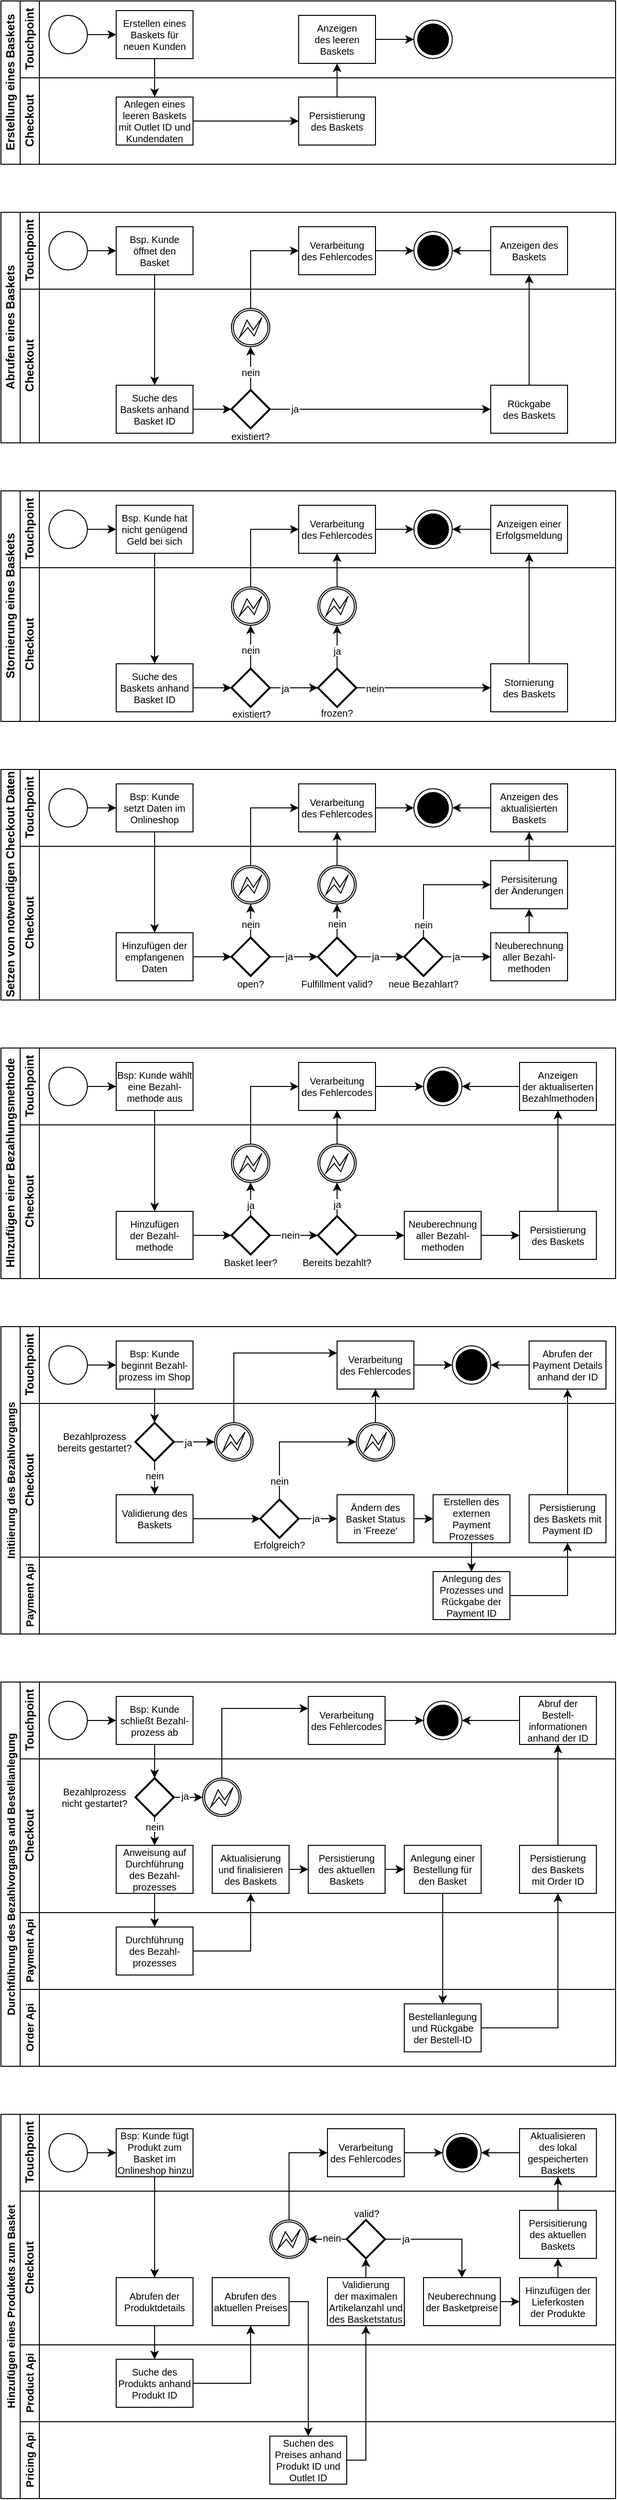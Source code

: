 <mxfile version="15.7.3" type="device"><diagram id="prtHgNgQTEPvFCAcTncT" name="Page-1"><mxGraphModel dx="3149" dy="2929" grid="1" gridSize="10" guides="1" tooltips="1" connect="1" arrows="1" fold="1" page="1" pageScale="1" pageWidth="827" pageHeight="1169" math="0" shadow="0"><root><mxCell id="0"/><mxCell id="1" parent="0"/><mxCell id="dNxyNK7c78bLwvsdeMH5-19" value="Erstellung eines Baskets" style="swimlane;html=1;childLayout=stackLayout;resizeParent=1;resizeParentMax=0;horizontal=0;startSize=20;horizontalStack=0;fontColor=#000000;strokeColor=#000000;fillColor=none;" parent="1" vertex="1"><mxGeometry x="10" y="40" width="640" height="170" as="geometry"/></mxCell><mxCell id="dNxyNK7c78bLwvsdeMH5-20" value="Touchpoint" style="swimlane;html=1;startSize=20;horizontal=0;fontColor=#000000;strokeColor=#000000;fillColor=none;" parent="dNxyNK7c78bLwvsdeMH5-19" vertex="1"><mxGeometry x="20" width="620" height="80" as="geometry"/></mxCell><mxCell id="dNxyNK7c78bLwvsdeMH5-25" value="" style="edgeStyle=orthogonalEdgeStyle;rounded=0;orthogonalLoop=1;jettySize=auto;html=1;fontColor=#000000;strokeColor=#000000;" parent="dNxyNK7c78bLwvsdeMH5-20" source="dNxyNK7c78bLwvsdeMH5-23" target="dNxyNK7c78bLwvsdeMH5-24" edge="1"><mxGeometry relative="1" as="geometry"/></mxCell><mxCell id="dNxyNK7c78bLwvsdeMH5-23" value="" style="ellipse;whiteSpace=wrap;html=1;fontColor=#000000;strokeColor=#000000;fillColor=#FFFFFF;" parent="dNxyNK7c78bLwvsdeMH5-20" vertex="1"><mxGeometry x="30" y="15" width="40" height="40" as="geometry"/></mxCell><mxCell id="dNxyNK7c78bLwvsdeMH5-24" value="Erstellen eines&#10;Baskets für&#10;neuen Kunden" style="rounded=0;fontFamily=Helvetica;fontSize=10;fontColor=#000000;align=center;strokeColor=#000000;fillColor=#FFFFFF;" parent="dNxyNK7c78bLwvsdeMH5-20" vertex="1"><mxGeometry x="100" y="10" width="80" height="50" as="geometry"/></mxCell><mxCell id="_bhnDPDRoG5jUNWrA39r-8" style="edgeStyle=orthogonalEdgeStyle;rounded=0;orthogonalLoop=1;jettySize=auto;html=1;fontSize=10;fontColor=#000000;strokeColor=#000000;" parent="dNxyNK7c78bLwvsdeMH5-20" source="dNxyNK7c78bLwvsdeMH5-30" target="_bhnDPDRoG5jUNWrA39r-7" edge="1"><mxGeometry relative="1" as="geometry"/></mxCell><mxCell id="dNxyNK7c78bLwvsdeMH5-30" value="Anzeigen&#10;des leeren&#10;Baskets" style="rounded=0;fontFamily=Helvetica;fontSize=10;fontColor=#000000;align=center;strokeColor=#000000;fillColor=#FFFFFF;" parent="dNxyNK7c78bLwvsdeMH5-20" vertex="1"><mxGeometry x="290" y="15" width="80" height="50" as="geometry"/></mxCell><mxCell id="_bhnDPDRoG5jUNWrA39r-7" value="" style="ellipse;html=1;shape=endState;fillColor=#000000;strokeColor=#000000;fontSize=10;fontColor=#000000;" parent="dNxyNK7c78bLwvsdeMH5-20" vertex="1"><mxGeometry x="410" y="20" width="40" height="40" as="geometry"/></mxCell><mxCell id="dNxyNK7c78bLwvsdeMH5-21" value="Checkout" style="swimlane;html=1;startSize=20;horizontal=0;fontColor=#000000;strokeColor=#000000;fillColor=none;" parent="dNxyNK7c78bLwvsdeMH5-19" vertex="1"><mxGeometry x="20" y="80" width="620" height="90" as="geometry"/></mxCell><mxCell id="dNxyNK7c78bLwvsdeMH5-29" value="" style="edgeStyle=orthogonalEdgeStyle;rounded=0;orthogonalLoop=1;jettySize=auto;html=1;endArrow=classic;endFill=1;fontColor=#000000;strokeColor=#000000;" parent="dNxyNK7c78bLwvsdeMH5-21" source="dNxyNK7c78bLwvsdeMH5-26" target="_bhnDPDRoG5jUNWrA39r-4" edge="1"><mxGeometry relative="1" as="geometry"><mxPoint x="260" y="60" as="targetPoint"/></mxGeometry></mxCell><mxCell id="dNxyNK7c78bLwvsdeMH5-26" value="Anlegen eines&#10;leeren Baskets&#10;mit Outlet ID und&#10;Kundendaten" style="rounded=0;fontFamily=Helvetica;fontSize=10;fontColor=#000000;align=center;strokeColor=#000000;fillColor=#FFFFFF;" parent="dNxyNK7c78bLwvsdeMH5-21" vertex="1"><mxGeometry x="100" y="20" width="80" height="50" as="geometry"/></mxCell><mxCell id="_bhnDPDRoG5jUNWrA39r-4" value="Persistierung&#10;des Baskets" style="rounded=0;fontFamily=Helvetica;fontSize=10;fontColor=#000000;align=center;strokeColor=#000000;fillColor=#FFFFFF;" parent="dNxyNK7c78bLwvsdeMH5-21" vertex="1"><mxGeometry x="290" y="20" width="80" height="50" as="geometry"/></mxCell><mxCell id="_bhnDPDRoG5jUNWrA39r-3" style="edgeStyle=orthogonalEdgeStyle;rounded=0;orthogonalLoop=1;jettySize=auto;html=1;fontSize=10;fontColor=#000000;strokeColor=#000000;" parent="dNxyNK7c78bLwvsdeMH5-19" source="dNxyNK7c78bLwvsdeMH5-24" target="dNxyNK7c78bLwvsdeMH5-26" edge="1"><mxGeometry relative="1" as="geometry"/></mxCell><mxCell id="_bhnDPDRoG5jUNWrA39r-5" style="edgeStyle=orthogonalEdgeStyle;rounded=0;orthogonalLoop=1;jettySize=auto;html=1;fontSize=10;fontColor=#000000;strokeColor=#000000;" parent="dNxyNK7c78bLwvsdeMH5-19" source="_bhnDPDRoG5jUNWrA39r-4" target="dNxyNK7c78bLwvsdeMH5-30" edge="1"><mxGeometry relative="1" as="geometry"/></mxCell><mxCell id="_bhnDPDRoG5jUNWrA39r-9" value="Abrufen eines Baskets" style="swimlane;html=1;childLayout=stackLayout;resizeParent=1;resizeParentMax=0;horizontal=0;startSize=20;horizontalStack=0;fontColor=#000000;strokeColor=#000000;fillColor=none;" parent="1" vertex="1"><mxGeometry x="10" y="260" width="640" height="240" as="geometry"/></mxCell><mxCell id="_bhnDPDRoG5jUNWrA39r-10" value="Touchpoint" style="swimlane;html=1;startSize=20;horizontal=0;fontColor=#000000;strokeColor=#000000;fillColor=none;" parent="_bhnDPDRoG5jUNWrA39r-9" vertex="1"><mxGeometry x="20" width="620" height="80" as="geometry"/></mxCell><mxCell id="_bhnDPDRoG5jUNWrA39r-11" value="" style="edgeStyle=orthogonalEdgeStyle;rounded=0;orthogonalLoop=1;jettySize=auto;html=1;fontColor=#000000;strokeColor=#000000;" parent="_bhnDPDRoG5jUNWrA39r-10" source="_bhnDPDRoG5jUNWrA39r-12" target="_bhnDPDRoG5jUNWrA39r-13" edge="1"><mxGeometry relative="1" as="geometry"/></mxCell><mxCell id="_bhnDPDRoG5jUNWrA39r-12" value="" style="ellipse;whiteSpace=wrap;html=1;fontColor=#000000;strokeColor=#000000;fillColor=#FFFFFF;" parent="_bhnDPDRoG5jUNWrA39r-10" vertex="1"><mxGeometry x="30" y="20" width="40" height="40" as="geometry"/></mxCell><mxCell id="_bhnDPDRoG5jUNWrA39r-13" value="Bsp. Kunde &#10;öffnet den &#10;Basket" style="rounded=0;fontFamily=Helvetica;fontSize=10;fontColor=#000000;align=center;strokeColor=#000000;fillColor=#FFFFFF;" parent="_bhnDPDRoG5jUNWrA39r-10" vertex="1"><mxGeometry x="100" y="15" width="80" height="50" as="geometry"/></mxCell><mxCell id="_bhnDPDRoG5jUNWrA39r-14" style="edgeStyle=orthogonalEdgeStyle;rounded=0;orthogonalLoop=1;jettySize=auto;html=1;fontSize=10;fontColor=#000000;strokeColor=#000000;" parent="_bhnDPDRoG5jUNWrA39r-10" source="_bhnDPDRoG5jUNWrA39r-15" target="_bhnDPDRoG5jUNWrA39r-16" edge="1"><mxGeometry relative="1" as="geometry"/></mxCell><mxCell id="_bhnDPDRoG5jUNWrA39r-15" value="Verarbeitung&#10;des Fehlercodes" style="rounded=0;fontFamily=Helvetica;fontSize=10;fontColor=#000000;align=center;strokeColor=#000000;fillColor=#FFFFFF;" parent="_bhnDPDRoG5jUNWrA39r-10" vertex="1"><mxGeometry x="290" y="15" width="80" height="50" as="geometry"/></mxCell><mxCell id="_bhnDPDRoG5jUNWrA39r-16" value="" style="ellipse;html=1;shape=endState;fillColor=#000000;strokeColor=#000000;fontSize=10;fontColor=#000000;" parent="_bhnDPDRoG5jUNWrA39r-10" vertex="1"><mxGeometry x="410" y="20" width="40" height="40" as="geometry"/></mxCell><mxCell id="NuLRpj4E3SwweIUveSda-135" style="edgeStyle=orthogonalEdgeStyle;rounded=0;orthogonalLoop=1;jettySize=auto;html=1;entryX=1;entryY=0.5;entryDx=0;entryDy=0;fontSize=11;fontColor=#000000;strokeColor=#000000;" parent="_bhnDPDRoG5jUNWrA39r-10" source="_bhnDPDRoG5jUNWrA39r-37" target="_bhnDPDRoG5jUNWrA39r-16" edge="1"><mxGeometry relative="1" as="geometry"/></mxCell><mxCell id="_bhnDPDRoG5jUNWrA39r-37" value="Anzeigen des&#10;Baskets" style="rounded=0;fontFamily=Helvetica;fontSize=10;fontColor=#000000;align=center;strokeColor=#000000;fillColor=#FFFFFF;" parent="_bhnDPDRoG5jUNWrA39r-10" vertex="1"><mxGeometry x="490" y="15" width="80" height="50" as="geometry"/></mxCell><mxCell id="_bhnDPDRoG5jUNWrA39r-17" value="Checkout" style="swimlane;html=1;startSize=20;horizontal=0;fontColor=#000000;strokeColor=#000000;fillColor=none;" parent="_bhnDPDRoG5jUNWrA39r-9" vertex="1"><mxGeometry x="20" y="80" width="620" height="160" as="geometry"/></mxCell><mxCell id="_bhnDPDRoG5jUNWrA39r-18" value="" style="edgeStyle=orthogonalEdgeStyle;rounded=0;orthogonalLoop=1;jettySize=auto;html=1;endArrow=classic;endFill=1;fontColor=#000000;strokeColor=#000000;" parent="_bhnDPDRoG5jUNWrA39r-17" source="_bhnDPDRoG5jUNWrA39r-19" target="_bhnDPDRoG5jUNWrA39r-23" edge="1"><mxGeometry relative="1" as="geometry"><mxPoint x="290" y="60" as="targetPoint"/></mxGeometry></mxCell><mxCell id="_bhnDPDRoG5jUNWrA39r-19" value="Suche des&#10;Baskets anhand&#10;Basket ID" style="rounded=0;fontFamily=Helvetica;fontSize=10;fontColor=#000000;align=center;strokeColor=#000000;fillColor=#FFFFFF;" parent="_bhnDPDRoG5jUNWrA39r-17" vertex="1"><mxGeometry x="100" y="100" width="80" height="50" as="geometry"/></mxCell><mxCell id="_bhnDPDRoG5jUNWrA39r-30" style="edgeStyle=orthogonalEdgeStyle;rounded=0;orthogonalLoop=1;jettySize=auto;html=1;fontSize=10;fontColor=#000000;strokeColor=#000000;" parent="_bhnDPDRoG5jUNWrA39r-17" source="_bhnDPDRoG5jUNWrA39r-23" target="_bhnDPDRoG5jUNWrA39r-28" edge="1"><mxGeometry relative="1" as="geometry"/></mxCell><mxCell id="KXI79_QBLRAeweYLX5cn-1" value="ja" style="edgeLabel;align=center;verticalAlign=middle;resizable=0;points=[];fontSize=10;fontColor=#000000;labelBackgroundColor=#FFFFFF;" parent="_bhnDPDRoG5jUNWrA39r-30" vertex="1" connectable="0"><mxGeometry x="-0.774" y="1" relative="1" as="geometry"><mxPoint as="offset"/></mxGeometry></mxCell><mxCell id="_bhnDPDRoG5jUNWrA39r-23" value="" style="strokeWidth=2;html=1;shape=mxgraph.flowchart.decision;whiteSpace=wrap;fontSize=10;fontColor=#000000;fillColor=#FFFFFF;strokeColor=#000000;" parent="_bhnDPDRoG5jUNWrA39r-17" vertex="1"><mxGeometry x="220" y="105" width="40" height="40" as="geometry"/></mxCell><mxCell id="_bhnDPDRoG5jUNWrA39r-26" value="" style="points=[[0.145,0.145,0],[0.5,0,0],[0.855,0.145,0],[1,0.5,0],[0.855,0.855,0],[0.5,1,0],[0.145,0.855,0],[0,0.5,0]];shape=mxgraph.bpmn.event;html=1;verticalLabelPosition=bottom;labelBackgroundColor=#ffffff;verticalAlign=top;align=center;perimeter=ellipsePerimeter;outlineConnect=0;aspect=fixed;outline=boundInt;symbol=error;fontSize=10;fontColor=#000000;strokeColor=#000000;fillColor=#FFFFFF;" parent="_bhnDPDRoG5jUNWrA39r-17" vertex="1"><mxGeometry x="220" y="20" width="40" height="40" as="geometry"/></mxCell><mxCell id="_bhnDPDRoG5jUNWrA39r-22" style="edgeStyle=orthogonalEdgeStyle;rounded=0;orthogonalLoop=1;jettySize=auto;html=1;fontSize=10;fontColor=#000000;strokeColor=#000000;" parent="_bhnDPDRoG5jUNWrA39r-17" source="_bhnDPDRoG5jUNWrA39r-23" target="_bhnDPDRoG5jUNWrA39r-26" edge="1"><mxGeometry relative="1" as="geometry"><mxPoint x="330" y="30" as="sourcePoint"/></mxGeometry></mxCell><mxCell id="_bhnDPDRoG5jUNWrA39r-25" value="nein" style="edgeLabel;align=center;verticalAlign=middle;resizable=0;points=[];fontSize=10;fontColor=#000000;labelBackgroundColor=#FFFFFF;" parent="_bhnDPDRoG5jUNWrA39r-22" vertex="1" connectable="0"><mxGeometry x="-0.166" relative="1" as="geometry"><mxPoint as="offset"/></mxGeometry></mxCell><mxCell id="_bhnDPDRoG5jUNWrA39r-28" value="Rückgabe&#10;des Baskets" style="rounded=0;fontFamily=Helvetica;fontSize=10;fontColor=#000000;align=center;strokeColor=#000000;fillColor=#FFFFFF;" parent="_bhnDPDRoG5jUNWrA39r-17" vertex="1"><mxGeometry x="490" y="100" width="80" height="50" as="geometry"/></mxCell><mxCell id="_bhnDPDRoG5jUNWrA39r-117" value="existiert?" style="text;strokeColor=none;fillColor=none;align=center;verticalAlign=middle;rounded=0;fontSize=10;fontColor=#000000;" parent="_bhnDPDRoG5jUNWrA39r-17" vertex="1"><mxGeometry x="212.5" y="148" width="55" height="10" as="geometry"/></mxCell><mxCell id="_bhnDPDRoG5jUNWrA39r-21" style="edgeStyle=orthogonalEdgeStyle;rounded=0;orthogonalLoop=1;jettySize=auto;html=1;fontSize=10;fontColor=#000000;strokeColor=#000000;" parent="_bhnDPDRoG5jUNWrA39r-9" source="_bhnDPDRoG5jUNWrA39r-13" target="_bhnDPDRoG5jUNWrA39r-19" edge="1"><mxGeometry relative="1" as="geometry"/></mxCell><mxCell id="_bhnDPDRoG5jUNWrA39r-38" style="edgeStyle=orthogonalEdgeStyle;rounded=0;orthogonalLoop=1;jettySize=auto;html=1;fontSize=10;fontColor=#000000;strokeColor=#000000;" parent="_bhnDPDRoG5jUNWrA39r-9" source="_bhnDPDRoG5jUNWrA39r-28" target="_bhnDPDRoG5jUNWrA39r-37" edge="1"><mxGeometry relative="1" as="geometry"/></mxCell><mxCell id="NuLRpj4E3SwweIUveSda-134" style="edgeStyle=orthogonalEdgeStyle;rounded=0;orthogonalLoop=1;jettySize=auto;html=1;entryX=0;entryY=0.5;entryDx=0;entryDy=0;fontSize=11;fontColor=#000000;strokeColor=#000000;exitX=0.5;exitY=0;exitDx=0;exitDy=0;exitPerimeter=0;" parent="_bhnDPDRoG5jUNWrA39r-9" source="_bhnDPDRoG5jUNWrA39r-26" target="_bhnDPDRoG5jUNWrA39r-15" edge="1"><mxGeometry relative="1" as="geometry"/></mxCell><mxCell id="_bhnDPDRoG5jUNWrA39r-40" value="Stornierung eines Baskets" style="swimlane;html=1;childLayout=stackLayout;resizeParent=1;resizeParentMax=0;horizontal=0;startSize=20;horizontalStack=0;fontColor=#000000;strokeColor=#000000;fillColor=none;" parent="1" vertex="1"><mxGeometry x="10" y="550" width="640" height="240" as="geometry"/></mxCell><mxCell id="_bhnDPDRoG5jUNWrA39r-41" value="Touchpoint" style="swimlane;html=1;startSize=20;horizontal=0;fontColor=#000000;strokeColor=#000000;fillColor=none;" parent="_bhnDPDRoG5jUNWrA39r-40" vertex="1"><mxGeometry x="20" width="620" height="80" as="geometry"/></mxCell><mxCell id="_bhnDPDRoG5jUNWrA39r-42" value="" style="edgeStyle=orthogonalEdgeStyle;rounded=0;orthogonalLoop=1;jettySize=auto;html=1;fontColor=#000000;strokeColor=#000000;" parent="_bhnDPDRoG5jUNWrA39r-41" source="_bhnDPDRoG5jUNWrA39r-43" target="_bhnDPDRoG5jUNWrA39r-44" edge="1"><mxGeometry relative="1" as="geometry"/></mxCell><mxCell id="_bhnDPDRoG5jUNWrA39r-43" value="" style="ellipse;whiteSpace=wrap;html=1;fontColor=#000000;strokeColor=#000000;fillColor=#FFFFFF;" parent="_bhnDPDRoG5jUNWrA39r-41" vertex="1"><mxGeometry x="30" y="20" width="40" height="40" as="geometry"/></mxCell><mxCell id="_bhnDPDRoG5jUNWrA39r-44" value="Bsp. Kunde hat&#10;nicht genügend&#10;Geld bei sich" style="rounded=0;fontFamily=Helvetica;fontSize=10;fontColor=#000000;align=center;strokeColor=#000000;fillColor=#FFFFFF;" parent="_bhnDPDRoG5jUNWrA39r-41" vertex="1"><mxGeometry x="100" y="15" width="80" height="50" as="geometry"/></mxCell><mxCell id="_bhnDPDRoG5jUNWrA39r-45" style="edgeStyle=orthogonalEdgeStyle;rounded=0;orthogonalLoop=1;jettySize=auto;html=1;fontSize=10;fontColor=#000000;strokeColor=#000000;" parent="_bhnDPDRoG5jUNWrA39r-41" source="_bhnDPDRoG5jUNWrA39r-46" target="_bhnDPDRoG5jUNWrA39r-47" edge="1"><mxGeometry relative="1" as="geometry"/></mxCell><mxCell id="_bhnDPDRoG5jUNWrA39r-46" value="Verarbeitung&#10;des Fehlercodes" style="rounded=0;fontFamily=Helvetica;fontSize=10;fontColor=#000000;align=center;strokeColor=#000000;fillColor=#FFFFFF;" parent="_bhnDPDRoG5jUNWrA39r-41" vertex="1"><mxGeometry x="290" y="15" width="80" height="50" as="geometry"/></mxCell><mxCell id="_bhnDPDRoG5jUNWrA39r-47" value="" style="ellipse;html=1;shape=endState;fillColor=#000000;strokeColor=#000000;fontSize=10;fontColor=#000000;" parent="_bhnDPDRoG5jUNWrA39r-41" vertex="1"><mxGeometry x="410" y="20" width="40" height="40" as="geometry"/></mxCell><mxCell id="NuLRpj4E3SwweIUveSda-133" style="edgeStyle=orthogonalEdgeStyle;rounded=0;orthogonalLoop=1;jettySize=auto;html=1;exitX=0;exitY=0.5;exitDx=0;exitDy=0;entryX=1;entryY=0.5;entryDx=0;entryDy=0;fontSize=11;fontColor=#000000;strokeColor=#000000;" parent="_bhnDPDRoG5jUNWrA39r-41" source="_bhnDPDRoG5jUNWrA39r-49" target="_bhnDPDRoG5jUNWrA39r-47" edge="1"><mxGeometry relative="1" as="geometry"/></mxCell><mxCell id="_bhnDPDRoG5jUNWrA39r-49" value="Anzeigen einer&#10;Erfolgsmeldung" style="rounded=0;fontFamily=Helvetica;fontSize=10;fontColor=#000000;align=center;strokeColor=#000000;fillColor=#FFFFFF;" parent="_bhnDPDRoG5jUNWrA39r-41" vertex="1"><mxGeometry x="490" y="15" width="80" height="50" as="geometry"/></mxCell><mxCell id="_bhnDPDRoG5jUNWrA39r-63" style="edgeStyle=orthogonalEdgeStyle;rounded=0;orthogonalLoop=1;jettySize=auto;html=1;fontSize=10;fontColor=#000000;strokeColor=#000000;" parent="_bhnDPDRoG5jUNWrA39r-40" source="_bhnDPDRoG5jUNWrA39r-44" target="_bhnDPDRoG5jUNWrA39r-53" edge="1"><mxGeometry relative="1" as="geometry"/></mxCell><mxCell id="_bhnDPDRoG5jUNWrA39r-65" style="edgeStyle=orthogonalEdgeStyle;rounded=0;orthogonalLoop=1;jettySize=auto;html=1;fontSize=10;fontColor=#000000;strokeColor=#000000;" parent="_bhnDPDRoG5jUNWrA39r-40" source="_bhnDPDRoG5jUNWrA39r-62" target="_bhnDPDRoG5jUNWrA39r-49" edge="1"><mxGeometry relative="1" as="geometry"/></mxCell><mxCell id="NuLRpj4E3SwweIUveSda-131" style="edgeStyle=orthogonalEdgeStyle;rounded=0;orthogonalLoop=1;jettySize=auto;html=1;exitX=0.5;exitY=0;exitDx=0;exitDy=0;exitPerimeter=0;entryX=0;entryY=0.5;entryDx=0;entryDy=0;fontSize=11;fontColor=#000000;strokeColor=#000000;" parent="_bhnDPDRoG5jUNWrA39r-40" source="_bhnDPDRoG5jUNWrA39r-58" target="_bhnDPDRoG5jUNWrA39r-46" edge="1"><mxGeometry relative="1" as="geometry"/></mxCell><mxCell id="_bhnDPDRoG5jUNWrA39r-50" value="Checkout" style="swimlane;html=1;startSize=20;horizontal=0;fontColor=#000000;strokeColor=#000000;fillColor=none;" parent="_bhnDPDRoG5jUNWrA39r-40" vertex="1"><mxGeometry x="20" y="80" width="620" height="160" as="geometry"/></mxCell><mxCell id="_bhnDPDRoG5jUNWrA39r-51" value="" style="edgeStyle=orthogonalEdgeStyle;rounded=0;orthogonalLoop=1;jettySize=auto;html=1;endArrow=classic;endFill=1;fontColor=#000000;strokeColor=#000000;" parent="_bhnDPDRoG5jUNWrA39r-50" source="_bhnDPDRoG5jUNWrA39r-53" target="_bhnDPDRoG5jUNWrA39r-56" edge="1"><mxGeometry relative="1" as="geometry"><mxPoint x="290" y="60" as="targetPoint"/></mxGeometry></mxCell><mxCell id="_bhnDPDRoG5jUNWrA39r-53" value="Suche des&#10;Baskets anhand&#10;Basket ID" style="rounded=0;fontFamily=Helvetica;fontSize=10;fontColor=#000000;align=center;strokeColor=#000000;fillColor=#FFFFFF;" parent="_bhnDPDRoG5jUNWrA39r-50" vertex="1"><mxGeometry x="100" y="100" width="80" height="50" as="geometry"/></mxCell><mxCell id="_bhnDPDRoG5jUNWrA39r-54" style="edgeStyle=orthogonalEdgeStyle;rounded=0;orthogonalLoop=1;jettySize=auto;html=1;fontSize=10;fontColor=#000000;strokeColor=#000000;" parent="_bhnDPDRoG5jUNWrA39r-50" source="_bhnDPDRoG5jUNWrA39r-56" target="_bhnDPDRoG5jUNWrA39r-69" edge="1"><mxGeometry relative="1" as="geometry"/></mxCell><mxCell id="_bhnDPDRoG5jUNWrA39r-55" value="ja" style="edgeLabel;align=center;verticalAlign=middle;resizable=0;points=[];fontSize=10;fontColor=#000000;labelBackgroundColor=#FFFFFF;" parent="_bhnDPDRoG5jUNWrA39r-54" vertex="1" connectable="0"><mxGeometry x="-0.209" y="1" relative="1" as="geometry"><mxPoint x="-4" y="1" as="offset"/></mxGeometry></mxCell><mxCell id="_bhnDPDRoG5jUNWrA39r-58" value="" style="points=[[0.145,0.145,0],[0.5,0,0],[0.855,0.145,0],[1,0.5,0],[0.855,0.855,0],[0.5,1,0],[0.145,0.855,0],[0,0.5,0]];shape=mxgraph.bpmn.event;html=1;verticalLabelPosition=bottom;labelBackgroundColor=#ffffff;verticalAlign=top;align=center;perimeter=ellipsePerimeter;outlineConnect=0;aspect=fixed;outline=boundInt;symbol=error;fontSize=10;fontColor=#000000;strokeColor=#000000;fillColor=#FFFFFF;" parent="_bhnDPDRoG5jUNWrA39r-50" vertex="1"><mxGeometry x="220" y="20" width="40" height="40" as="geometry"/></mxCell><mxCell id="_bhnDPDRoG5jUNWrA39r-59" style="edgeStyle=orthogonalEdgeStyle;rounded=0;orthogonalLoop=1;jettySize=auto;html=1;fontSize=10;fontColor=#000000;strokeColor=#000000;" parent="_bhnDPDRoG5jUNWrA39r-50" source="_bhnDPDRoG5jUNWrA39r-56" target="_bhnDPDRoG5jUNWrA39r-58" edge="1"><mxGeometry relative="1" as="geometry"><mxPoint x="330" y="30" as="sourcePoint"/></mxGeometry></mxCell><mxCell id="_bhnDPDRoG5jUNWrA39r-60" value="nein" style="edgeLabel;align=center;verticalAlign=middle;resizable=0;points=[];fontSize=10;fontColor=#000000;labelBackgroundColor=#FFFFFF;" parent="_bhnDPDRoG5jUNWrA39r-59" vertex="1" connectable="0"><mxGeometry x="-0.166" relative="1" as="geometry"><mxPoint y="-1" as="offset"/></mxGeometry></mxCell><mxCell id="_bhnDPDRoG5jUNWrA39r-62" value="Stornierung&#10;des Baskets" style="rounded=0;fontFamily=Helvetica;fontSize=10;fontColor=#000000;align=center;strokeColor=#000000;fillColor=#FFFFFF;" parent="_bhnDPDRoG5jUNWrA39r-50" vertex="1"><mxGeometry x="490" y="100" width="80" height="50" as="geometry"/></mxCell><mxCell id="_bhnDPDRoG5jUNWrA39r-72" style="edgeStyle=orthogonalEdgeStyle;rounded=0;orthogonalLoop=1;jettySize=auto;html=1;fontSize=10;fontColor=#000000;strokeColor=#000000;" parent="_bhnDPDRoG5jUNWrA39r-50" source="_bhnDPDRoG5jUNWrA39r-69" target="_bhnDPDRoG5jUNWrA39r-62" edge="1"><mxGeometry relative="1" as="geometry"/></mxCell><mxCell id="_bhnDPDRoG5jUNWrA39r-81" value="nein" style="edgeLabel;align=center;verticalAlign=middle;resizable=0;points=[];fontSize=10;fontColor=#000000;labelBackgroundColor=#FFFFFF;" parent="_bhnDPDRoG5jUNWrA39r-72" vertex="1" connectable="0"><mxGeometry x="-0.118" relative="1" as="geometry"><mxPoint x="-42" as="offset"/></mxGeometry></mxCell><mxCell id="_bhnDPDRoG5jUNWrA39r-69" value="" style="strokeWidth=2;html=1;shape=mxgraph.flowchart.decision;whiteSpace=wrap;fontSize=10;fontColor=#000000;fillColor=#FFFFFF;strokeColor=#000000;" parent="_bhnDPDRoG5jUNWrA39r-50" vertex="1"><mxGeometry x="310" y="105" width="40" height="40" as="geometry"/></mxCell><mxCell id="_bhnDPDRoG5jUNWrA39r-74" value="" style="points=[[0.145,0.145,0],[0.5,0,0],[0.855,0.145,0],[1,0.5,0],[0.855,0.855,0],[0.5,1,0],[0.145,0.855,0],[0,0.5,0]];shape=mxgraph.bpmn.event;html=1;verticalLabelPosition=bottom;labelBackgroundColor=#ffffff;verticalAlign=top;align=center;perimeter=ellipsePerimeter;outlineConnect=0;aspect=fixed;outline=boundInt;symbol=error;fontSize=10;fontColor=#000000;strokeColor=#000000;fillColor=#FFFFFF;" parent="_bhnDPDRoG5jUNWrA39r-50" vertex="1"><mxGeometry x="310" y="20" width="40" height="40" as="geometry"/></mxCell><mxCell id="_bhnDPDRoG5jUNWrA39r-75" style="edgeStyle=orthogonalEdgeStyle;rounded=0;orthogonalLoop=1;jettySize=auto;html=1;fontSize=10;fontColor=#000000;strokeColor=#000000;exitX=0.5;exitY=0;exitDx=0;exitDy=0;exitPerimeter=0;entryX=0.5;entryY=1;entryDx=0;entryDy=0;entryPerimeter=0;" parent="_bhnDPDRoG5jUNWrA39r-50" source="_bhnDPDRoG5jUNWrA39r-69" target="_bhnDPDRoG5jUNWrA39r-74" edge="1"><mxGeometry relative="1" as="geometry"><mxPoint x="370" y="90" as="targetPoint"/></mxGeometry></mxCell><mxCell id="_bhnDPDRoG5jUNWrA39r-77" value="ja" style="edgeLabel;align=center;verticalAlign=middle;resizable=0;points=[];fontSize=10;fontColor=#000000;labelBackgroundColor=#FFFFFF;" parent="_bhnDPDRoG5jUNWrA39r-75" vertex="1" connectable="0"><mxGeometry x="-0.158" relative="1" as="geometry"><mxPoint as="offset"/></mxGeometry></mxCell><mxCell id="_bhnDPDRoG5jUNWrA39r-80" value="frozen?" style="text;strokeColor=none;fillColor=none;align=center;verticalAlign=middle;fontSize=10;fontColor=#000000;labelBackgroundColor=none;" parent="_bhnDPDRoG5jUNWrA39r-50" vertex="1"><mxGeometry x="302.5" y="146" width="55" height="10" as="geometry"/></mxCell><mxCell id="_bhnDPDRoG5jUNWrA39r-56" value="" style="strokeWidth=2;html=1;shape=mxgraph.flowchart.decision;whiteSpace=wrap;fontSize=10;fontColor=#000000;fillColor=#FFFFFF;strokeColor=#000000;" parent="_bhnDPDRoG5jUNWrA39r-50" vertex="1"><mxGeometry x="220" y="105" width="40" height="40" as="geometry"/></mxCell><mxCell id="_bhnDPDRoG5jUNWrA39r-78" value="existiert?" style="text;strokeColor=none;fillColor=none;align=center;verticalAlign=middle;fontSize=10;fontColor=#000000;labelBackgroundColor=none;" parent="_bhnDPDRoG5jUNWrA39r-50" vertex="1"><mxGeometry x="213.5" y="147" width="55" height="10" as="geometry"/></mxCell><mxCell id="NuLRpj4E3SwweIUveSda-132" style="edgeStyle=orthogonalEdgeStyle;rounded=0;orthogonalLoop=1;jettySize=auto;html=1;exitX=0.5;exitY=0;exitDx=0;exitDy=0;exitPerimeter=0;entryX=0.5;entryY=1;entryDx=0;entryDy=0;fontSize=11;fontColor=#000000;strokeColor=#000000;" parent="_bhnDPDRoG5jUNWrA39r-40" source="_bhnDPDRoG5jUNWrA39r-74" target="_bhnDPDRoG5jUNWrA39r-46" edge="1"><mxGeometry relative="1" as="geometry"/></mxCell><mxCell id="_bhnDPDRoG5jUNWrA39r-118" value="Setzen von notwendigen Checkout Daten" style="swimlane;html=1;childLayout=stackLayout;resizeParent=1;resizeParentMax=0;horizontal=0;startSize=20;horizontalStack=0;fontColor=#000000;strokeColor=#000000;fillColor=none;" parent="1" vertex="1"><mxGeometry x="10" y="840" width="640" height="240" as="geometry"/></mxCell><mxCell id="_bhnDPDRoG5jUNWrA39r-119" value="Touchpoint" style="swimlane;html=1;startSize=20;horizontal=0;fontColor=#000000;strokeColor=#000000;fillColor=none;" parent="_bhnDPDRoG5jUNWrA39r-118" vertex="1"><mxGeometry x="20" width="620" height="80" as="geometry"/></mxCell><mxCell id="_bhnDPDRoG5jUNWrA39r-120" value="" style="edgeStyle=orthogonalEdgeStyle;rounded=0;orthogonalLoop=1;jettySize=auto;html=1;fontColor=#000000;strokeColor=#000000;" parent="_bhnDPDRoG5jUNWrA39r-119" source="_bhnDPDRoG5jUNWrA39r-121" target="_bhnDPDRoG5jUNWrA39r-122" edge="1"><mxGeometry relative="1" as="geometry"/></mxCell><mxCell id="_bhnDPDRoG5jUNWrA39r-121" value="" style="ellipse;whiteSpace=wrap;html=1;fontColor=#000000;strokeColor=#000000;fillColor=#FFFFFF;" parent="_bhnDPDRoG5jUNWrA39r-119" vertex="1"><mxGeometry x="30" y="20" width="40" height="40" as="geometry"/></mxCell><mxCell id="_bhnDPDRoG5jUNWrA39r-122" value="Bsp: Kunde&#10;setzt Daten im&#10;Onlineshop" style="rounded=0;fontFamily=Helvetica;fontSize=10;fontColor=#000000;align=center;strokeColor=#000000;fillColor=#FFFFFF;" parent="_bhnDPDRoG5jUNWrA39r-119" vertex="1"><mxGeometry x="100" y="15" width="80" height="50" as="geometry"/></mxCell><mxCell id="_bhnDPDRoG5jUNWrA39r-123" style="edgeStyle=orthogonalEdgeStyle;rounded=0;orthogonalLoop=1;jettySize=auto;html=1;fontSize=10;fontColor=#000000;strokeColor=#000000;" parent="_bhnDPDRoG5jUNWrA39r-119" source="_bhnDPDRoG5jUNWrA39r-124" target="_bhnDPDRoG5jUNWrA39r-125" edge="1"><mxGeometry relative="1" as="geometry"/></mxCell><mxCell id="_bhnDPDRoG5jUNWrA39r-124" value="Verarbeitung&#10;des Fehlercodes" style="rounded=0;fontFamily=Helvetica;fontSize=10;fontColor=#000000;align=center;strokeColor=#000000;fillColor=#FFFFFF;" parent="_bhnDPDRoG5jUNWrA39r-119" vertex="1"><mxGeometry x="290" y="15" width="80" height="50" as="geometry"/></mxCell><mxCell id="_bhnDPDRoG5jUNWrA39r-125" value="" style="ellipse;html=1;shape=endState;fillColor=#000000;strokeColor=#000000;fontSize=10;fontColor=#000000;" parent="_bhnDPDRoG5jUNWrA39r-119" vertex="1"><mxGeometry x="410" y="20" width="40" height="40" as="geometry"/></mxCell><mxCell id="NuLRpj4E3SwweIUveSda-121" style="edgeStyle=orthogonalEdgeStyle;rounded=0;orthogonalLoop=1;jettySize=auto;html=1;exitX=0;exitY=0.5;exitDx=0;exitDy=0;entryX=1;entryY=0.5;entryDx=0;entryDy=0;fontSize=11;fontColor=#000000;strokeColor=#000000;" parent="_bhnDPDRoG5jUNWrA39r-119" source="_bhnDPDRoG5jUNWrA39r-127" target="_bhnDPDRoG5jUNWrA39r-125" edge="1"><mxGeometry relative="1" as="geometry"/></mxCell><mxCell id="_bhnDPDRoG5jUNWrA39r-127" value="Anzeigen des&#10;aktualisierten&#10;Baskets" style="rounded=0;fontFamily=Helvetica;fontSize=10;fontColor=#000000;align=center;strokeColor=#000000;fillColor=#FFFFFF;" parent="_bhnDPDRoG5jUNWrA39r-119" vertex="1"><mxGeometry x="490" y="15" width="80" height="50" as="geometry"/></mxCell><mxCell id="_bhnDPDRoG5jUNWrA39r-128" value="Checkout" style="swimlane;html=1;startSize=20;horizontal=0;fontColor=#000000;strokeColor=#000000;fillColor=none;" parent="_bhnDPDRoG5jUNWrA39r-118" vertex="1"><mxGeometry x="20" y="80" width="620" height="160" as="geometry"/></mxCell><mxCell id="_bhnDPDRoG5jUNWrA39r-153" style="edgeStyle=orthogonalEdgeStyle;rounded=0;orthogonalLoop=1;jettySize=auto;html=1;fontSize=10;fontColor=#000000;strokeColor=#000000;" parent="_bhnDPDRoG5jUNWrA39r-128" source="_bhnDPDRoG5jUNWrA39r-130" target="_bhnDPDRoG5jUNWrA39r-141" edge="1"><mxGeometry relative="1" as="geometry"/></mxCell><mxCell id="_bhnDPDRoG5jUNWrA39r-130" value="Hinzufügen der&#10;empfangenen&#10;Daten" style="rounded=0;fontFamily=Helvetica;fontSize=10;fontColor=#000000;align=center;strokeColor=#000000;fillColor=#FFFFFF;" parent="_bhnDPDRoG5jUNWrA39r-128" vertex="1"><mxGeometry x="100" y="90" width="80" height="50" as="geometry"/></mxCell><mxCell id="_bhnDPDRoG5jUNWrA39r-138" value="Persisiterung&#10;der Änderungen" style="rounded=0;fontFamily=Helvetica;fontSize=10;fontColor=#000000;align=center;strokeColor=#000000;fillColor=#FFFFFF;" parent="_bhnDPDRoG5jUNWrA39r-128" vertex="1"><mxGeometry x="490" y="15" width="80" height="50" as="geometry"/></mxCell><mxCell id="_bhnDPDRoG5jUNWrA39r-139" style="edgeStyle=orthogonalEdgeStyle;rounded=0;orthogonalLoop=1;jettySize=auto;html=1;fontSize=10;fontColor=#000000;strokeColor=#000000;entryX=0;entryY=0.5;entryDx=0;entryDy=0;entryPerimeter=0;" parent="_bhnDPDRoG5jUNWrA39r-128" source="_bhnDPDRoG5jUNWrA39r-141" target="_bhnDPDRoG5jUNWrA39r-154" edge="1"><mxGeometry relative="1" as="geometry"/></mxCell><mxCell id="_bhnDPDRoG5jUNWrA39r-140" value="ja" style="edgeLabel;align=center;verticalAlign=middle;resizable=0;points=[];fontSize=10;fontColor=#000000;labelBackgroundColor=#FFFFFF;" parent="_bhnDPDRoG5jUNWrA39r-139" vertex="1" connectable="0"><mxGeometry x="-0.118" relative="1" as="geometry"><mxPoint x="-2" y="-1" as="offset"/></mxGeometry></mxCell><mxCell id="_bhnDPDRoG5jUNWrA39r-141" value="" style="strokeWidth=2;html=1;shape=mxgraph.flowchart.decision;whiteSpace=wrap;fontSize=10;fontColor=#000000;fillColor=#FFFFFF;strokeColor=#000000;" parent="_bhnDPDRoG5jUNWrA39r-128" vertex="1"><mxGeometry x="220" y="95" width="40" height="40" as="geometry"/></mxCell><mxCell id="_bhnDPDRoG5jUNWrA39r-143" value="" style="points=[[0.145,0.145,0],[0.5,0,0],[0.855,0.145,0],[1,0.5,0],[0.855,0.855,0],[0.5,1,0],[0.145,0.855,0],[0,0.5,0]];shape=mxgraph.bpmn.event;html=1;verticalLabelPosition=bottom;labelBackgroundColor=#ffffff;verticalAlign=top;align=center;perimeter=ellipsePerimeter;outlineConnect=0;aspect=fixed;outline=boundInt;symbol=error;fontSize=10;fontColor=#000000;strokeColor=#000000;fillColor=#FFFFFF;" parent="_bhnDPDRoG5jUNWrA39r-128" vertex="1"><mxGeometry x="220" y="20" width="40" height="40" as="geometry"/></mxCell><mxCell id="_bhnDPDRoG5jUNWrA39r-144" style="edgeStyle=orthogonalEdgeStyle;rounded=0;orthogonalLoop=1;jettySize=auto;html=1;fontSize=10;fontColor=#000000;strokeColor=#000000;exitX=0.5;exitY=0;exitDx=0;exitDy=0;exitPerimeter=0;entryX=0.5;entryY=1;entryDx=0;entryDy=0;entryPerimeter=0;" parent="_bhnDPDRoG5jUNWrA39r-128" source="_bhnDPDRoG5jUNWrA39r-141" target="_bhnDPDRoG5jUNWrA39r-143" edge="1"><mxGeometry relative="1" as="geometry"><mxPoint x="370" y="90" as="targetPoint"/></mxGeometry></mxCell><mxCell id="_bhnDPDRoG5jUNWrA39r-145" value="nein" style="edgeLabel;align=center;verticalAlign=middle;resizable=0;points=[];fontSize=10;fontColor=#000000;labelBackgroundColor=#FFFFFF;" parent="_bhnDPDRoG5jUNWrA39r-144" vertex="1" connectable="0"><mxGeometry x="-0.158" relative="1" as="geometry"><mxPoint as="offset"/></mxGeometry></mxCell><mxCell id="_bhnDPDRoG5jUNWrA39r-149" value="open?" style="text;strokeColor=none;fillColor=none;align=center;verticalAlign=middle;fontSize=10;fontColor=#000000;labelBackgroundColor=none;" parent="_bhnDPDRoG5jUNWrA39r-128" vertex="1"><mxGeometry x="212.5" y="138" width="55" height="10" as="geometry"/></mxCell><mxCell id="_bhnDPDRoG5jUNWrA39r-160" style="edgeStyle=orthogonalEdgeStyle;rounded=0;orthogonalLoop=1;jettySize=auto;html=1;fontSize=10;fontColor=#000000;strokeColor=#000000;entryX=0;entryY=0.5;entryDx=0;entryDy=0;entryPerimeter=0;" parent="_bhnDPDRoG5jUNWrA39r-128" source="_bhnDPDRoG5jUNWrA39r-154" target="NuLRpj4E3SwweIUveSda-123" edge="1"><mxGeometry relative="1" as="geometry"><mxPoint x="390" y="125" as="targetPoint"/></mxGeometry></mxCell><mxCell id="_bhnDPDRoG5jUNWrA39r-161" value="ja" style="edgeLabel;align=center;verticalAlign=middle;resizable=0;points=[];fontSize=10;fontColor=#000000;labelBackgroundColor=#FFFFFF;" parent="_bhnDPDRoG5jUNWrA39r-160" vertex="1" connectable="0"><mxGeometry x="-0.327" y="-1" relative="1" as="geometry"><mxPoint x="3" y="-2" as="offset"/></mxGeometry></mxCell><mxCell id="NuLRpj4E3SwweIUveSda-117" style="edgeStyle=orthogonalEdgeStyle;rounded=0;orthogonalLoop=1;jettySize=auto;html=1;exitX=0.5;exitY=0;exitDx=0;exitDy=0;exitPerimeter=0;entryX=0.5;entryY=1;entryDx=0;entryDy=0;entryPerimeter=0;fontSize=11;fontColor=#000000;strokeColor=#000000;" parent="_bhnDPDRoG5jUNWrA39r-128" source="_bhnDPDRoG5jUNWrA39r-154" target="NuLRpj4E3SwweIUveSda-112" edge="1"><mxGeometry relative="1" as="geometry"/></mxCell><mxCell id="NuLRpj4E3SwweIUveSda-118" value="nein" style="edgeLabel;align=center;verticalAlign=middle;resizable=0;points=[];fontSize=10;fontColor=#000000;labelBackgroundColor=#FFFFFF;" parent="NuLRpj4E3SwweIUveSda-117" vertex="1" connectable="0"><mxGeometry x="-0.151" y="1" relative="1" as="geometry"><mxPoint x="1" as="offset"/></mxGeometry></mxCell><mxCell id="_bhnDPDRoG5jUNWrA39r-154" value="" style="strokeWidth=2;html=1;shape=mxgraph.flowchart.decision;whiteSpace=wrap;fontSize=10;fontColor=#000000;fillColor=#FFFFFF;strokeColor=#000000;" parent="_bhnDPDRoG5jUNWrA39r-128" vertex="1"><mxGeometry x="310" y="95" width="40" height="40" as="geometry"/></mxCell><mxCell id="_bhnDPDRoG5jUNWrA39r-157" value="Fulfillment valid?" style="text;strokeColor=none;fillColor=none;align=center;verticalAlign=middle;fontSize=10;fontColor=#000000;labelBackgroundColor=none;" parent="_bhnDPDRoG5jUNWrA39r-128" vertex="1"><mxGeometry x="302.5" y="138" width="55" height="10" as="geometry"/></mxCell><mxCell id="NuLRpj4E3SwweIUveSda-112" value="" style="points=[[0.145,0.145,0],[0.5,0,0],[0.855,0.145,0],[1,0.5,0],[0.855,0.855,0],[0.5,1,0],[0.145,0.855,0],[0,0.5,0]];shape=mxgraph.bpmn.event;html=1;verticalLabelPosition=bottom;labelBackgroundColor=#ffffff;verticalAlign=top;align=center;perimeter=ellipsePerimeter;outlineConnect=0;aspect=fixed;outline=boundInt;symbol=error;fontSize=10;fontColor=#000000;strokeColor=#000000;fillColor=#FFFFFF;" parent="_bhnDPDRoG5jUNWrA39r-128" vertex="1"><mxGeometry x="310" y="20" width="40" height="40" as="geometry"/></mxCell><mxCell id="NuLRpj4E3SwweIUveSda-126" style="edgeStyle=orthogonalEdgeStyle;rounded=0;orthogonalLoop=1;jettySize=auto;html=1;entryX=0;entryY=0.5;entryDx=0;entryDy=0;fontSize=11;fontColor=#000000;strokeColor=#000000;" parent="_bhnDPDRoG5jUNWrA39r-128" source="NuLRpj4E3SwweIUveSda-123" target="NuLRpj4E3SwweIUveSda-125" edge="1"><mxGeometry relative="1" as="geometry"/></mxCell><mxCell id="NuLRpj4E3SwweIUveSda-127" value="ja" style="edgeLabel;align=center;verticalAlign=middle;resizable=0;points=[];fontSize=10;fontColor=#000000;labelBackgroundColor=#FFFFFF;" parent="NuLRpj4E3SwweIUveSda-126" vertex="1" connectable="0"><mxGeometry x="-0.407" relative="1" as="geometry"><mxPoint x="-1" y="-1" as="offset"/></mxGeometry></mxCell><mxCell id="NuLRpj4E3SwweIUveSda-129" style="edgeStyle=orthogonalEdgeStyle;rounded=0;orthogonalLoop=1;jettySize=auto;html=1;exitX=0.5;exitY=0;exitDx=0;exitDy=0;exitPerimeter=0;entryX=0;entryY=0.5;entryDx=0;entryDy=0;fontSize=11;fontColor=#000000;strokeColor=#000000;" parent="_bhnDPDRoG5jUNWrA39r-128" source="NuLRpj4E3SwweIUveSda-123" target="_bhnDPDRoG5jUNWrA39r-138" edge="1"><mxGeometry relative="1" as="geometry"/></mxCell><mxCell id="NuLRpj4E3SwweIUveSda-130" value="nein" style="edgeLabel;align=center;verticalAlign=middle;resizable=0;points=[];fontSize=10;fontColor=#000000;labelBackgroundColor=#FFFFFF;" parent="NuLRpj4E3SwweIUveSda-129" vertex="1" connectable="0"><mxGeometry x="-0.774" relative="1" as="geometry"><mxPoint as="offset"/></mxGeometry></mxCell><mxCell id="NuLRpj4E3SwweIUveSda-123" value="" style="strokeWidth=2;html=1;shape=mxgraph.flowchart.decision;whiteSpace=wrap;fontSize=10;fontColor=#000000;fillColor=#FFFFFF;strokeColor=#000000;" parent="_bhnDPDRoG5jUNWrA39r-128" vertex="1"><mxGeometry x="400" y="95" width="40" height="40" as="geometry"/></mxCell><mxCell id="NuLRpj4E3SwweIUveSda-124" value="neue Bezahlart?" style="text;strokeColor=none;fillColor=none;align=center;verticalAlign=middle;fontSize=10;fontColor=#000000;labelBackgroundColor=none;" parent="_bhnDPDRoG5jUNWrA39r-128" vertex="1"><mxGeometry x="392.5" y="138" width="55" height="10" as="geometry"/></mxCell><mxCell id="NuLRpj4E3SwweIUveSda-128" style="edgeStyle=orthogonalEdgeStyle;rounded=0;orthogonalLoop=1;jettySize=auto;html=1;entryX=0.5;entryY=1;entryDx=0;entryDy=0;fontSize=11;fontColor=#000000;strokeColor=#000000;" parent="_bhnDPDRoG5jUNWrA39r-128" source="NuLRpj4E3SwweIUveSda-125" target="_bhnDPDRoG5jUNWrA39r-138" edge="1"><mxGeometry relative="1" as="geometry"/></mxCell><mxCell id="NuLRpj4E3SwweIUveSda-125" value="Neuberechnung&#10;aller Bezahl-&#10;methoden" style="rounded=0;fontFamily=Helvetica;fontSize=10;fontColor=#000000;align=center;strokeColor=#000000;fillColor=#FFFFFF;" parent="_bhnDPDRoG5jUNWrA39r-128" vertex="1"><mxGeometry x="490" y="90" width="80" height="50" as="geometry"/></mxCell><mxCell id="_bhnDPDRoG5jUNWrA39r-150" style="edgeStyle=orthogonalEdgeStyle;rounded=0;orthogonalLoop=1;jettySize=auto;html=1;fontSize=10;fontColor=#000000;strokeColor=#000000;" parent="_bhnDPDRoG5jUNWrA39r-118" source="_bhnDPDRoG5jUNWrA39r-122" target="_bhnDPDRoG5jUNWrA39r-130" edge="1"><mxGeometry relative="1" as="geometry"/></mxCell><mxCell id="_bhnDPDRoG5jUNWrA39r-152" style="edgeStyle=orthogonalEdgeStyle;rounded=0;orthogonalLoop=1;jettySize=auto;html=1;fontSize=10;fontColor=#000000;strokeColor=#000000;" parent="_bhnDPDRoG5jUNWrA39r-118" source="_bhnDPDRoG5jUNWrA39r-138" target="_bhnDPDRoG5jUNWrA39r-127" edge="1"><mxGeometry relative="1" as="geometry"/></mxCell><mxCell id="NuLRpj4E3SwweIUveSda-119" style="edgeStyle=orthogonalEdgeStyle;rounded=0;orthogonalLoop=1;jettySize=auto;html=1;entryX=0;entryY=0.5;entryDx=0;entryDy=0;fontSize=11;fontColor=#000000;strokeColor=#000000;exitX=0.5;exitY=0;exitDx=0;exitDy=0;exitPerimeter=0;" parent="_bhnDPDRoG5jUNWrA39r-118" source="_bhnDPDRoG5jUNWrA39r-143" target="_bhnDPDRoG5jUNWrA39r-124" edge="1"><mxGeometry relative="1" as="geometry"/></mxCell><mxCell id="NuLRpj4E3SwweIUveSda-120" style="edgeStyle=orthogonalEdgeStyle;rounded=0;orthogonalLoop=1;jettySize=auto;html=1;exitX=0.5;exitY=0;exitDx=0;exitDy=0;exitPerimeter=0;entryX=0.5;entryY=1;entryDx=0;entryDy=0;fontSize=11;fontColor=#000000;strokeColor=#000000;" parent="_bhnDPDRoG5jUNWrA39r-118" source="NuLRpj4E3SwweIUveSda-112" target="_bhnDPDRoG5jUNWrA39r-124" edge="1"><mxGeometry relative="1" as="geometry"/></mxCell><mxCell id="_bhnDPDRoG5jUNWrA39r-162" value="HInzufügen einer Bezahlungsmethode" style="swimlane;html=1;childLayout=stackLayout;resizeParent=1;resizeParentMax=0;horizontal=0;startSize=20;horizontalStack=0;fontColor=#000000;strokeColor=#000000;fontSize=12;fillColor=none;" parent="1" vertex="1"><mxGeometry x="10" y="1130" width="640" height="240" as="geometry"/></mxCell><mxCell id="_bhnDPDRoG5jUNWrA39r-163" value="Touchpoint" style="swimlane;html=1;startSize=20;horizontal=0;fontColor=#000000;strokeColor=#000000;fillColor=none;" parent="_bhnDPDRoG5jUNWrA39r-162" vertex="1"><mxGeometry x="20" width="620" height="80" as="geometry"/></mxCell><mxCell id="_bhnDPDRoG5jUNWrA39r-164" value="" style="edgeStyle=orthogonalEdgeStyle;rounded=0;orthogonalLoop=1;jettySize=auto;html=1;fontColor=#000000;strokeColor=#000000;" parent="_bhnDPDRoG5jUNWrA39r-163" source="_bhnDPDRoG5jUNWrA39r-165" target="_bhnDPDRoG5jUNWrA39r-166" edge="1"><mxGeometry relative="1" as="geometry"/></mxCell><mxCell id="_bhnDPDRoG5jUNWrA39r-165" value="" style="ellipse;whiteSpace=wrap;html=1;fontColor=#000000;strokeColor=#000000;fillColor=#FFFFFF;" parent="_bhnDPDRoG5jUNWrA39r-163" vertex="1"><mxGeometry x="30" y="20" width="40" height="40" as="geometry"/></mxCell><mxCell id="_bhnDPDRoG5jUNWrA39r-166" value="Bsp: Kunde wählt&#10;eine Bezahl-&#10;methode aus" style="rounded=0;fontFamily=Helvetica;fontSize=10;fontColor=#000000;align=center;strokeColor=#000000;fillColor=#FFFFFF;" parent="_bhnDPDRoG5jUNWrA39r-163" vertex="1"><mxGeometry x="100" y="15" width="80" height="50" as="geometry"/></mxCell><mxCell id="_bhnDPDRoG5jUNWrA39r-167" style="edgeStyle=orthogonalEdgeStyle;rounded=0;orthogonalLoop=1;jettySize=auto;html=1;fontSize=10;fontColor=#000000;strokeColor=#000000;" parent="_bhnDPDRoG5jUNWrA39r-163" source="_bhnDPDRoG5jUNWrA39r-168" target="_bhnDPDRoG5jUNWrA39r-169" edge="1"><mxGeometry relative="1" as="geometry"/></mxCell><mxCell id="_bhnDPDRoG5jUNWrA39r-168" value="Verarbeitung&#10;des Fehlercodes" style="rounded=0;fontFamily=Helvetica;fontSize=10;fontColor=#000000;align=center;strokeColor=#000000;fillColor=#FFFFFF;" parent="_bhnDPDRoG5jUNWrA39r-163" vertex="1"><mxGeometry x="290" y="15" width="80" height="50" as="geometry"/></mxCell><mxCell id="_bhnDPDRoG5jUNWrA39r-169" value="" style="ellipse;html=1;shape=endState;fillColor=#000000;strokeColor=#000000;fontSize=10;fontColor=#000000;" parent="_bhnDPDRoG5jUNWrA39r-163" vertex="1"><mxGeometry x="420" y="20" width="40" height="40" as="geometry"/></mxCell><mxCell id="NuLRpj4E3SwweIUveSda-111" style="edgeStyle=orthogonalEdgeStyle;rounded=0;orthogonalLoop=1;jettySize=auto;html=1;entryX=1;entryY=0.5;entryDx=0;entryDy=0;fontSize=11;fontColor=#000000;strokeColor=#000000;" parent="_bhnDPDRoG5jUNWrA39r-163" source="_bhnDPDRoG5jUNWrA39r-171" target="_bhnDPDRoG5jUNWrA39r-169" edge="1"><mxGeometry relative="1" as="geometry"/></mxCell><mxCell id="_bhnDPDRoG5jUNWrA39r-171" value="Anzeigen&#10;der aktualiserten&#10;Bezahlmethoden" style="rounded=0;fontFamily=Helvetica;fontSize=10;fontColor=#000000;align=center;strokeColor=#000000;fillColor=#FFFFFF;" parent="_bhnDPDRoG5jUNWrA39r-163" vertex="1"><mxGeometry x="520" y="15" width="80" height="50" as="geometry"/></mxCell><mxCell id="_bhnDPDRoG5jUNWrA39r-172" value="Checkout" style="swimlane;html=1;startSize=20;horizontal=0;fontColor=#000000;strokeColor=#000000;fillColor=none;" parent="_bhnDPDRoG5jUNWrA39r-162" vertex="1"><mxGeometry x="20" y="80" width="620" height="160" as="geometry"/></mxCell><mxCell id="_bhnDPDRoG5jUNWrA39r-218" style="edgeStyle=orthogonalEdgeStyle;rounded=0;orthogonalLoop=1;jettySize=auto;html=1;fontSize=11;fontColor=#000000;strokeColor=#000000;" parent="_bhnDPDRoG5jUNWrA39r-172" source="_bhnDPDRoG5jUNWrA39r-174" target="_bhnDPDRoG5jUNWrA39r-217" edge="1"><mxGeometry relative="1" as="geometry"/></mxCell><mxCell id="_bhnDPDRoG5jUNWrA39r-174" value="Hinzufügen&#10;der Bezahl-&#10;methode" style="rounded=0;fontFamily=Helvetica;fontSize=10;fontColor=#000000;align=center;strokeColor=#000000;fillColor=#FFFFFF;" parent="_bhnDPDRoG5jUNWrA39r-172" vertex="1"><mxGeometry x="100" y="90" width="80" height="50" as="geometry"/></mxCell><mxCell id="_bhnDPDRoG5jUNWrA39r-208" value="" style="points=[[0.145,0.145,0],[0.5,0,0],[0.855,0.145,0],[1,0.5,0],[0.855,0.855,0],[0.5,1,0],[0.145,0.855,0],[0,0.5,0]];shape=mxgraph.bpmn.event;html=1;verticalLabelPosition=bottom;labelBackgroundColor=#ffffff;verticalAlign=top;align=center;perimeter=ellipsePerimeter;outlineConnect=0;aspect=fixed;outline=boundInt;symbol=error;fontSize=10;fontColor=#000000;strokeColor=#000000;fillColor=#FFFFFF;" parent="_bhnDPDRoG5jUNWrA39r-172" vertex="1"><mxGeometry x="220" y="20" width="40" height="40" as="geometry"/></mxCell><mxCell id="_bhnDPDRoG5jUNWrA39r-232" style="edgeStyle=orthogonalEdgeStyle;rounded=0;orthogonalLoop=1;jettySize=auto;html=1;fontSize=11;fontColor=#000000;strokeColor=#000000;" parent="_bhnDPDRoG5jUNWrA39r-172" source="_bhnDPDRoG5jUNWrA39r-214" target="_bhnDPDRoG5jUNWrA39r-231" edge="1"><mxGeometry relative="1" as="geometry"/></mxCell><mxCell id="_bhnDPDRoG5jUNWrA39r-214" value="Neuberechnung&#10;aller Bezahl-&#10;methoden" style="rounded=0;fontFamily=Helvetica;fontSize=10;fontColor=#000000;align=center;strokeColor=#000000;fillColor=#FFFFFF;" parent="_bhnDPDRoG5jUNWrA39r-172" vertex="1"><mxGeometry x="400" y="90" width="80" height="50" as="geometry"/></mxCell><mxCell id="_bhnDPDRoG5jUNWrA39r-220" style="edgeStyle=orthogonalEdgeStyle;rounded=0;orthogonalLoop=1;jettySize=auto;html=1;entryX=0.5;entryY=1;entryDx=0;entryDy=0;entryPerimeter=0;fontSize=11;fontColor=#000000;strokeColor=#000000;" parent="_bhnDPDRoG5jUNWrA39r-172" source="_bhnDPDRoG5jUNWrA39r-217" target="_bhnDPDRoG5jUNWrA39r-208" edge="1"><mxGeometry relative="1" as="geometry"/></mxCell><mxCell id="KXI79_QBLRAeweYLX5cn-5" value="ja" style="edgeLabel;align=center;verticalAlign=middle;resizable=0;points=[];fontSize=10;fontColor=#000000;labelBackgroundColor=#FFFFFF;" parent="_bhnDPDRoG5jUNWrA39r-220" vertex="1" connectable="0"><mxGeometry x="-0.235" relative="1" as="geometry"><mxPoint y="5" as="offset"/></mxGeometry></mxCell><mxCell id="_bhnDPDRoG5jUNWrA39r-223" style="edgeStyle=orthogonalEdgeStyle;rounded=0;orthogonalLoop=1;jettySize=auto;html=1;fontSize=11;fontColor=#000000;strokeColor=#000000;" parent="_bhnDPDRoG5jUNWrA39r-172" source="_bhnDPDRoG5jUNWrA39r-217" target="_bhnDPDRoG5jUNWrA39r-222" edge="1"><mxGeometry relative="1" as="geometry"/></mxCell><mxCell id="KXI79_QBLRAeweYLX5cn-4" value="nein" style="edgeLabel;align=center;verticalAlign=middle;resizable=0;points=[];fontSize=10;fontColor=#000000;labelBackgroundColor=#FFFFFF;" parent="_bhnDPDRoG5jUNWrA39r-223" vertex="1" connectable="0"><mxGeometry x="-0.258" relative="1" as="geometry"><mxPoint x="3" y="-1" as="offset"/></mxGeometry></mxCell><mxCell id="_bhnDPDRoG5jUNWrA39r-217" value="" style="strokeWidth=2;html=1;shape=mxgraph.flowchart.decision;whiteSpace=wrap;fontSize=10;fontColor=#000000;fillColor=#FFFFFF;strokeColor=#000000;" parent="_bhnDPDRoG5jUNWrA39r-172" vertex="1"><mxGeometry x="220" y="95" width="40" height="40" as="geometry"/></mxCell><mxCell id="_bhnDPDRoG5jUNWrA39r-219" value="Basket leer?" style="text;strokeColor=none;fillColor=none;align=center;verticalAlign=middle;rounded=0;fontSize=10;fontColor=#000000;labelBackgroundColor=none;" parent="_bhnDPDRoG5jUNWrA39r-172" vertex="1"><mxGeometry x="212.5" y="138" width="55" height="10" as="geometry"/></mxCell><mxCell id="_bhnDPDRoG5jUNWrA39r-226" style="edgeStyle=orthogonalEdgeStyle;rounded=0;orthogonalLoop=1;jettySize=auto;html=1;fontSize=11;fontColor=#000000;strokeColor=#000000;" parent="_bhnDPDRoG5jUNWrA39r-172" source="_bhnDPDRoG5jUNWrA39r-222" target="_bhnDPDRoG5jUNWrA39r-225" edge="1"><mxGeometry relative="1" as="geometry"/></mxCell><mxCell id="_bhnDPDRoG5jUNWrA39r-227" value="ja" style="edgeLabel;align=center;verticalAlign=middle;resizable=0;points=[];fontSize=10;fontColor=#000000;labelBackgroundColor=#FFFFFF;" parent="_bhnDPDRoG5jUNWrA39r-226" vertex="1" connectable="0"><mxGeometry x="-0.148" y="1" relative="1" as="geometry"><mxPoint x="1" y="6" as="offset"/></mxGeometry></mxCell><mxCell id="_bhnDPDRoG5jUNWrA39r-230" style="edgeStyle=orthogonalEdgeStyle;rounded=0;orthogonalLoop=1;jettySize=auto;html=1;entryX=0;entryY=0.5;entryDx=0;entryDy=0;fontSize=11;fontColor=#000000;strokeColor=#000000;" parent="_bhnDPDRoG5jUNWrA39r-172" source="_bhnDPDRoG5jUNWrA39r-222" target="_bhnDPDRoG5jUNWrA39r-214" edge="1"><mxGeometry relative="1" as="geometry"/></mxCell><mxCell id="_bhnDPDRoG5jUNWrA39r-222" value="" style="strokeWidth=2;html=1;shape=mxgraph.flowchart.decision;whiteSpace=wrap;fontSize=10;fontColor=#000000;fillColor=#FFFFFF;strokeColor=#000000;" parent="_bhnDPDRoG5jUNWrA39r-172" vertex="1"><mxGeometry x="310" y="95" width="40" height="40" as="geometry"/></mxCell><mxCell id="_bhnDPDRoG5jUNWrA39r-224" value="Bereits bezahlt?" style="text;strokeColor=none;fillColor=none;align=center;verticalAlign=middle;rounded=0;fontSize=10;fontColor=#000000;labelBackgroundColor=none;" parent="_bhnDPDRoG5jUNWrA39r-172" vertex="1"><mxGeometry x="302.5" y="138" width="55" height="10" as="geometry"/></mxCell><mxCell id="_bhnDPDRoG5jUNWrA39r-225" value="" style="points=[[0.145,0.145,0],[0.5,0,0],[0.855,0.145,0],[1,0.5,0],[0.855,0.855,0],[0.5,1,0],[0.145,0.855,0],[0,0.5,0]];shape=mxgraph.bpmn.event;html=1;verticalLabelPosition=bottom;labelBackgroundColor=#ffffff;verticalAlign=top;align=center;perimeter=ellipsePerimeter;outlineConnect=0;aspect=fixed;outline=boundInt;symbol=error;fontSize=10;fontColor=#000000;strokeColor=#000000;fillColor=#FFFFFF;" parent="_bhnDPDRoG5jUNWrA39r-172" vertex="1"><mxGeometry x="310" y="20" width="40" height="40" as="geometry"/></mxCell><mxCell id="_bhnDPDRoG5jUNWrA39r-231" value="Persistierung&#10;des Baskets" style="rounded=0;fontFamily=Helvetica;fontSize=10;fontColor=#000000;align=center;strokeColor=#000000;fillColor=#FFFFFF;" parent="_bhnDPDRoG5jUNWrA39r-172" vertex="1"><mxGeometry x="520" y="90" width="80" height="50" as="geometry"/></mxCell><mxCell id="_bhnDPDRoG5jUNWrA39r-191" style="edgeStyle=orthogonalEdgeStyle;rounded=0;orthogonalLoop=1;jettySize=auto;html=1;fontSize=10;fontColor=#000000;strokeColor=#000000;" parent="_bhnDPDRoG5jUNWrA39r-162" source="_bhnDPDRoG5jUNWrA39r-166" target="_bhnDPDRoG5jUNWrA39r-174" edge="1"><mxGeometry relative="1" as="geometry"/></mxCell><mxCell id="_bhnDPDRoG5jUNWrA39r-192" style="edgeStyle=orthogonalEdgeStyle;rounded=0;orthogonalLoop=1;jettySize=auto;html=1;fontSize=10;fontColor=#000000;strokeColor=#000000;exitX=0.5;exitY=0;exitDx=0;exitDy=0;exitPerimeter=0;entryX=0;entryY=0.5;entryDx=0;entryDy=0;" parent="_bhnDPDRoG5jUNWrA39r-162" source="_bhnDPDRoG5jUNWrA39r-208" target="_bhnDPDRoG5jUNWrA39r-168" edge="1"><mxGeometry relative="1" as="geometry"><mxPoint x="430" y="135" as="sourcePoint"/></mxGeometry></mxCell><mxCell id="_bhnDPDRoG5jUNWrA39r-229" style="edgeStyle=orthogonalEdgeStyle;rounded=0;orthogonalLoop=1;jettySize=auto;html=1;fontSize=11;fontColor=#000000;strokeColor=#000000;entryX=0.5;entryY=1;entryDx=0;entryDy=0;" parent="_bhnDPDRoG5jUNWrA39r-162" source="_bhnDPDRoG5jUNWrA39r-225" target="_bhnDPDRoG5jUNWrA39r-168" edge="1"><mxGeometry relative="1" as="geometry"><mxPoint x="420" y="160" as="targetPoint"/></mxGeometry></mxCell><mxCell id="_bhnDPDRoG5jUNWrA39r-233" style="edgeStyle=orthogonalEdgeStyle;rounded=0;orthogonalLoop=1;jettySize=auto;html=1;fontSize=11;fontColor=#000000;strokeColor=#000000;" parent="_bhnDPDRoG5jUNWrA39r-162" source="_bhnDPDRoG5jUNWrA39r-231" target="_bhnDPDRoG5jUNWrA39r-171" edge="1"><mxGeometry relative="1" as="geometry"/></mxCell><mxCell id="_bhnDPDRoG5jUNWrA39r-234" value="Initiierung des Bezahlvorgangs" style="swimlane;childLayout=stackLayout;resizeParent=1;resizeParentMax=0;horizontal=0;startSize=20;horizontalStack=0;fontColor=#000000;strokeColor=#000000;fontSize=11;fillColor=none;" parent="1" vertex="1"><mxGeometry x="10" y="1420" width="640" height="320" as="geometry"/></mxCell><mxCell id="_bhnDPDRoG5jUNWrA39r-235" value="Touchpoint" style="swimlane;html=1;startSize=20;horizontal=0;fontColor=#000000;strokeColor=#000000;fillColor=none;" parent="_bhnDPDRoG5jUNWrA39r-234" vertex="1"><mxGeometry x="20" width="620" height="80" as="geometry"/></mxCell><mxCell id="_bhnDPDRoG5jUNWrA39r-236" value="" style="edgeStyle=orthogonalEdgeStyle;rounded=0;orthogonalLoop=1;jettySize=auto;html=1;fontColor=#000000;strokeColor=#000000;" parent="_bhnDPDRoG5jUNWrA39r-235" source="_bhnDPDRoG5jUNWrA39r-237" target="_bhnDPDRoG5jUNWrA39r-238" edge="1"><mxGeometry relative="1" as="geometry"/></mxCell><mxCell id="_bhnDPDRoG5jUNWrA39r-237" value="" style="ellipse;whiteSpace=wrap;html=1;fontColor=#000000;strokeColor=#000000;fillColor=#FFFFFF;" parent="_bhnDPDRoG5jUNWrA39r-235" vertex="1"><mxGeometry x="30" y="20" width="40" height="40" as="geometry"/></mxCell><mxCell id="_bhnDPDRoG5jUNWrA39r-238" value="Bsp: Kunde&#10;beginnt Bezahl-&#10;prozess im Shop" style="rounded=0;fontFamily=Helvetica;fontSize=10;fontColor=#000000;align=center;strokeColor=#000000;fillColor=#FFFFFF;" parent="_bhnDPDRoG5jUNWrA39r-235" vertex="1"><mxGeometry x="100" y="15" width="80" height="50" as="geometry"/></mxCell><mxCell id="_bhnDPDRoG5jUNWrA39r-239" style="edgeStyle=orthogonalEdgeStyle;rounded=0;orthogonalLoop=1;jettySize=auto;html=1;fontSize=10;fontColor=#000000;strokeColor=#000000;" parent="_bhnDPDRoG5jUNWrA39r-235" source="_bhnDPDRoG5jUNWrA39r-240" target="_bhnDPDRoG5jUNWrA39r-241" edge="1"><mxGeometry relative="1" as="geometry"/></mxCell><mxCell id="_bhnDPDRoG5jUNWrA39r-240" value="Verarbeitung&#10;des Fehlercodes" style="rounded=0;fontFamily=Helvetica;fontSize=10;fontColor=#000000;align=center;strokeColor=#000000;fillColor=#FFFFFF;" parent="_bhnDPDRoG5jUNWrA39r-235" vertex="1"><mxGeometry x="330" y="15" width="80" height="50" as="geometry"/></mxCell><mxCell id="_bhnDPDRoG5jUNWrA39r-241" value="" style="ellipse;html=1;shape=endState;fillColor=#000000;strokeColor=#000000;fontSize=10;fontColor=#000000;" parent="_bhnDPDRoG5jUNWrA39r-235" vertex="1"><mxGeometry x="450" y="20" width="40" height="40" as="geometry"/></mxCell><mxCell id="NuLRpj4E3SwweIUveSda-110" style="edgeStyle=orthogonalEdgeStyle;rounded=0;orthogonalLoop=1;jettySize=auto;html=1;fontSize=11;fontColor=#000000;strokeColor=#000000;" parent="_bhnDPDRoG5jUNWrA39r-235" source="_bhnDPDRoG5jUNWrA39r-243" target="_bhnDPDRoG5jUNWrA39r-241" edge="1"><mxGeometry relative="1" as="geometry"/></mxCell><mxCell id="_bhnDPDRoG5jUNWrA39r-243" value="Abrufen der&#10;Payment Details&#10;anhand der ID" style="rounded=0;fontFamily=Helvetica;fontSize=10;fontColor=#000000;align=center;strokeColor=#000000;fillColor=#FFFFFF;" parent="_bhnDPDRoG5jUNWrA39r-235" vertex="1"><mxGeometry x="530" y="15" width="80" height="50" as="geometry"/></mxCell><mxCell id="_bhnDPDRoG5jUNWrA39r-263" style="edgeStyle=orthogonalEdgeStyle;rounded=0;orthogonalLoop=1;jettySize=auto;html=1;fontSize=10;fontColor=#000000;strokeColor=#000000;entryX=0.5;entryY=0;entryDx=0;entryDy=0;entryPerimeter=0;" parent="_bhnDPDRoG5jUNWrA39r-234" source="_bhnDPDRoG5jUNWrA39r-238" target="_bhnDPDRoG5jUNWrA39r-267" edge="1"><mxGeometry relative="1" as="geometry"><mxPoint x="160" y="160" as="targetPoint"/></mxGeometry></mxCell><mxCell id="_bhnDPDRoG5jUNWrA39r-264" style="edgeStyle=orthogonalEdgeStyle;rounded=0;orthogonalLoop=1;jettySize=auto;html=1;fontSize=10;fontColor=#000000;strokeColor=#000000;exitX=0.5;exitY=0;exitDx=0;exitDy=0;exitPerimeter=0;entryX=0;entryY=0.25;entryDx=0;entryDy=0;" parent="_bhnDPDRoG5jUNWrA39r-234" source="_bhnDPDRoG5jUNWrA39r-247" target="_bhnDPDRoG5jUNWrA39r-240" edge="1"><mxGeometry relative="1" as="geometry"><mxPoint x="430" y="135" as="sourcePoint"/></mxGeometry></mxCell><mxCell id="_bhnDPDRoG5jUNWrA39r-266" style="edgeStyle=orthogonalEdgeStyle;rounded=0;orthogonalLoop=1;jettySize=auto;html=1;fontSize=11;fontColor=#000000;strokeColor=#000000;" parent="_bhnDPDRoG5jUNWrA39r-234" source="_bhnDPDRoG5jUNWrA39r-262" target="_bhnDPDRoG5jUNWrA39r-243" edge="1"><mxGeometry relative="1" as="geometry"/></mxCell><mxCell id="_bhnDPDRoG5jUNWrA39r-244" value="Checkout" style="swimlane;html=1;startSize=20;horizontal=0;fontColor=#000000;strokeColor=#000000;fillColor=none;" parent="_bhnDPDRoG5jUNWrA39r-234" vertex="1"><mxGeometry x="20" y="80" width="620" height="160" as="geometry"/></mxCell><mxCell id="_bhnDPDRoG5jUNWrA39r-247" value="" style="points=[[0.145,0.145,0],[0.5,0,0],[0.855,0.145,0],[1,0.5,0],[0.855,0.855,0],[0.5,1,0],[0.145,0.855,0],[0,0.5,0]];shape=mxgraph.bpmn.event;html=1;verticalLabelPosition=bottom;labelBackgroundColor=#ffffff;verticalAlign=top;align=center;perimeter=ellipsePerimeter;outlineConnect=0;aspect=fixed;outline=boundInt;symbol=error;fontSize=10;fontColor=#000000;strokeColor=#000000;fillColor=#FFFFFF;" parent="_bhnDPDRoG5jUNWrA39r-244" vertex="1"><mxGeometry x="202.5" y="20" width="40" height="40" as="geometry"/></mxCell><mxCell id="NuLRpj4E3SwweIUveSda-3" style="edgeStyle=orthogonalEdgeStyle;rounded=0;orthogonalLoop=1;jettySize=auto;html=1;fontSize=11;fontColor=#000000;strokeColor=#000000;" parent="_bhnDPDRoG5jUNWrA39r-244" source="_bhnDPDRoG5jUNWrA39r-249" target="NuLRpj4E3SwweIUveSda-2" edge="1"><mxGeometry relative="1" as="geometry"/></mxCell><mxCell id="_bhnDPDRoG5jUNWrA39r-249" value="Ändern des&#10;Basket Status&#10;in 'Freeze'" style="rounded=0;fontFamily=Helvetica;fontSize=10;fontColor=#000000;align=center;strokeColor=#000000;fillColor=#FFFFFF;" parent="_bhnDPDRoG5jUNWrA39r-244" vertex="1"><mxGeometry x="330" y="95" width="80" height="50" as="geometry"/></mxCell><mxCell id="_bhnDPDRoG5jUNWrA39r-255" value="Erfolgreich?" style="text;strokeColor=none;fillColor=none;align=center;verticalAlign=middle;fontSize=10;fontColor=#000000;labelBackgroundColor=none;" parent="_bhnDPDRoG5jUNWrA39r-244" vertex="1"><mxGeometry x="242.5" y="142" width="55" height="10" as="geometry"/></mxCell><mxCell id="_bhnDPDRoG5jUNWrA39r-261" value="" style="points=[[0.145,0.145,0],[0.5,0,0],[0.855,0.145,0],[1,0.5,0],[0.855,0.855,0],[0.5,1,0],[0.145,0.855,0],[0,0.5,0]];shape=mxgraph.bpmn.event;html=1;verticalLabelPosition=bottom;labelBackgroundColor=#ffffff;verticalAlign=top;align=center;perimeter=ellipsePerimeter;outlineConnect=0;aspect=fixed;outline=boundInt;symbol=error;fontSize=10;fontColor=#000000;strokeColor=#000000;fillColor=#FFFFFF;" parent="_bhnDPDRoG5jUNWrA39r-244" vertex="1"><mxGeometry x="350" y="20" width="40" height="40" as="geometry"/></mxCell><mxCell id="_bhnDPDRoG5jUNWrA39r-262" value="Persistierung&#10;des Baskets mit&#10;Payment ID" style="rounded=0;fontFamily=Helvetica;fontSize=10;fontColor=#000000;align=center;strokeColor=#000000;fillColor=#FFFFFF;" parent="_bhnDPDRoG5jUNWrA39r-244" vertex="1"><mxGeometry x="530" y="95" width="80" height="50" as="geometry"/></mxCell><mxCell id="_bhnDPDRoG5jUNWrA39r-268" style="edgeStyle=orthogonalEdgeStyle;rounded=0;orthogonalLoop=1;jettySize=auto;html=1;fontSize=11;fontColor=#000000;strokeColor=#000000;" parent="_bhnDPDRoG5jUNWrA39r-244" source="_bhnDPDRoG5jUNWrA39r-267" target="_bhnDPDRoG5jUNWrA39r-247" edge="1"><mxGeometry relative="1" as="geometry"/></mxCell><mxCell id="_bhnDPDRoG5jUNWrA39r-270" value="ja" style="edgeLabel;align=center;verticalAlign=middle;resizable=0;points=[];fontSize=10;fontColor=#000000;labelBackgroundColor=#FFFFFF;" parent="_bhnDPDRoG5jUNWrA39r-268" vertex="1" connectable="0"><mxGeometry x="-0.189" relative="1" as="geometry"><mxPoint x="-2" as="offset"/></mxGeometry></mxCell><mxCell id="_bhnDPDRoG5jUNWrA39r-272" style="edgeStyle=orthogonalEdgeStyle;rounded=0;orthogonalLoop=1;jettySize=auto;html=1;fontSize=11;fontColor=#000000;strokeColor=#000000;" parent="_bhnDPDRoG5jUNWrA39r-244" source="_bhnDPDRoG5jUNWrA39r-267" target="_bhnDPDRoG5jUNWrA39r-271" edge="1"><mxGeometry relative="1" as="geometry"/></mxCell><mxCell id="_bhnDPDRoG5jUNWrA39r-273" value="nein" style="edgeLabel;align=center;verticalAlign=middle;resizable=0;points=[];fontSize=10;fontColor=#000000;labelBackgroundColor=#FFFFFF;" parent="_bhnDPDRoG5jUNWrA39r-272" vertex="1" connectable="0"><mxGeometry x="-0.364" y="-1" relative="1" as="geometry"><mxPoint x="1" as="offset"/></mxGeometry></mxCell><mxCell id="_bhnDPDRoG5jUNWrA39r-267" value="" style="strokeWidth=2;html=1;shape=mxgraph.flowchart.decision;whiteSpace=wrap;fontSize=10;fontColor=#000000;fillColor=#FFFFFF;strokeColor=#000000;" parent="_bhnDPDRoG5jUNWrA39r-244" vertex="1"><mxGeometry x="120" y="20" width="40" height="40" as="geometry"/></mxCell><mxCell id="_bhnDPDRoG5jUNWrA39r-269" value="Bezahlprozess&#10;bereits gestartet?" style="text;strokeColor=none;fillColor=none;align=center;verticalAlign=middle;fontSize=10;fontColor=#000000;labelBackgroundColor=#FFFFFF;" parent="_bhnDPDRoG5jUNWrA39r-244" vertex="1"><mxGeometry x="50" y="35" width="55" height="10" as="geometry"/></mxCell><mxCell id="_bhnDPDRoG5jUNWrA39r-275" style="edgeStyle=orthogonalEdgeStyle;rounded=0;orthogonalLoop=1;jettySize=auto;html=1;fontSize=11;fontColor=#000000;strokeColor=#000000;" parent="_bhnDPDRoG5jUNWrA39r-244" source="_bhnDPDRoG5jUNWrA39r-271" target="_bhnDPDRoG5jUNWrA39r-274" edge="1"><mxGeometry relative="1" as="geometry"/></mxCell><mxCell id="_bhnDPDRoG5jUNWrA39r-271" value="Validierung des&#10;Baskets" style="rounded=0;fontFamily=Helvetica;fontSize=10;fontColor=#000000;align=center;strokeColor=#000000;fillColor=#FFFFFF;" parent="_bhnDPDRoG5jUNWrA39r-244" vertex="1"><mxGeometry x="100" y="95" width="80" height="50" as="geometry"/></mxCell><mxCell id="_bhnDPDRoG5jUNWrA39r-276" style="edgeStyle=orthogonalEdgeStyle;rounded=0;orthogonalLoop=1;jettySize=auto;html=1;fontSize=11;fontColor=#000000;strokeColor=#000000;" parent="_bhnDPDRoG5jUNWrA39r-244" source="_bhnDPDRoG5jUNWrA39r-274" target="_bhnDPDRoG5jUNWrA39r-249" edge="1"><mxGeometry relative="1" as="geometry"/></mxCell><mxCell id="_bhnDPDRoG5jUNWrA39r-277" value="ja" style="edgeLabel;align=center;verticalAlign=middle;resizable=0;points=[];fontSize=10;fontColor=#000000;labelBackgroundColor=#FFFFFF;" parent="_bhnDPDRoG5jUNWrA39r-276" vertex="1" connectable="0"><mxGeometry x="0.256" y="-1" relative="1" as="geometry"><mxPoint x="-7" y="-2" as="offset"/></mxGeometry></mxCell><mxCell id="_bhnDPDRoG5jUNWrA39r-278" style="edgeStyle=orthogonalEdgeStyle;rounded=0;orthogonalLoop=1;jettySize=auto;html=1;fontSize=11;fontColor=#000000;strokeColor=#000000;exitX=0.5;exitY=0;exitDx=0;exitDy=0;exitPerimeter=0;entryX=0;entryY=0.5;entryDx=0;entryDy=0;entryPerimeter=0;" parent="_bhnDPDRoG5jUNWrA39r-244" source="_bhnDPDRoG5jUNWrA39r-274" target="_bhnDPDRoG5jUNWrA39r-261" edge="1"><mxGeometry relative="1" as="geometry"/></mxCell><mxCell id="_bhnDPDRoG5jUNWrA39r-279" value="nein" style="edgeLabel;align=center;verticalAlign=middle;resizable=0;points=[];fontSize=10;fontColor=#000000;labelBackgroundColor=#FFFFFF;" parent="_bhnDPDRoG5jUNWrA39r-278" vertex="1" connectable="0"><mxGeometry x="-0.758" y="1" relative="1" as="geometry"><mxPoint x="1" y="-3" as="offset"/></mxGeometry></mxCell><mxCell id="_bhnDPDRoG5jUNWrA39r-274" value="" style="strokeWidth=2;html=1;shape=mxgraph.flowchart.decision;whiteSpace=wrap;fontSize=10;fontColor=#000000;fillColor=#FFFFFF;strokeColor=#000000;" parent="_bhnDPDRoG5jUNWrA39r-244" vertex="1"><mxGeometry x="250" y="100" width="40" height="40" as="geometry"/></mxCell><mxCell id="NuLRpj4E3SwweIUveSda-2" value="Erstellen des&#10;externen &#10;Payment &#10;Prozesses" style="rounded=0;fontFamily=Helvetica;fontSize=10;fontColor=#000000;align=center;strokeColor=#000000;fillColor=#FFFFFF;" parent="_bhnDPDRoG5jUNWrA39r-244" vertex="1"><mxGeometry x="430" y="95" width="80" height="50" as="geometry"/></mxCell><mxCell id="_bhnDPDRoG5jUNWrA39r-280" value="Payment Api" style="swimlane;html=1;startSize=20;horizontal=0;fontColor=#000000;strokeColor=#000000;fontSize=11;fillColor=none;" parent="_bhnDPDRoG5jUNWrA39r-234" vertex="1"><mxGeometry x="20" y="240" width="620" height="80" as="geometry"/></mxCell><mxCell id="_bhnDPDRoG5jUNWrA39r-281" value="Anlegung des&#10;Prozesses und&#10;Rückgabe der&#10;Payment ID" style="rounded=0;fontFamily=Helvetica;fontSize=10;fontColor=#000000;align=center;strokeColor=#000000;fillColor=#FFFFFF;" parent="_bhnDPDRoG5jUNWrA39r-280" vertex="1"><mxGeometry x="430" y="15" width="80" height="50" as="geometry"/></mxCell><mxCell id="NuLRpj4E3SwweIUveSda-1" style="edgeStyle=orthogonalEdgeStyle;rounded=0;orthogonalLoop=1;jettySize=auto;html=1;fontSize=11;fontColor=#000000;strokeColor=#000000;exitX=0.5;exitY=1;exitDx=0;exitDy=0;entryX=0.5;entryY=0;entryDx=0;entryDy=0;" parent="_bhnDPDRoG5jUNWrA39r-234" source="NuLRpj4E3SwweIUveSda-2" target="_bhnDPDRoG5jUNWrA39r-281" edge="1"><mxGeometry relative="1" as="geometry"><mxPoint x="440" y="310" as="targetPoint"/></mxGeometry></mxCell><mxCell id="NuLRpj4E3SwweIUveSda-4" style="edgeStyle=orthogonalEdgeStyle;rounded=0;orthogonalLoop=1;jettySize=auto;html=1;entryX=0.5;entryY=1;entryDx=0;entryDy=0;fontSize=11;fontColor=#000000;strokeColor=#000000;" parent="_bhnDPDRoG5jUNWrA39r-234" source="_bhnDPDRoG5jUNWrA39r-281" target="_bhnDPDRoG5jUNWrA39r-262" edge="1"><mxGeometry relative="1" as="geometry"/></mxCell><mxCell id="KXI79_QBLRAeweYLX5cn-6" style="edgeStyle=orthogonalEdgeStyle;rounded=0;orthogonalLoop=1;jettySize=auto;html=1;exitX=0.5;exitY=0;exitDx=0;exitDy=0;exitPerimeter=0;entryX=0.5;entryY=1;entryDx=0;entryDy=0;fontSize=10;fontColor=#000000;strokeColor=#000000;" parent="_bhnDPDRoG5jUNWrA39r-234" source="_bhnDPDRoG5jUNWrA39r-261" target="_bhnDPDRoG5jUNWrA39r-240" edge="1"><mxGeometry relative="1" as="geometry"/></mxCell><mxCell id="NuLRpj4E3SwweIUveSda-5" value="Durchführung des Bezahlvorgangs and Bestellanlegung" style="swimlane;childLayout=stackLayout;resizeParent=1;resizeParentMax=0;horizontal=0;startSize=20;horizontalStack=0;fontColor=#000000;strokeColor=#000000;fontSize=11;fillColor=none;" parent="1" vertex="1"><mxGeometry x="10" y="1790" width="640" height="400" as="geometry"/></mxCell><mxCell id="NuLRpj4E3SwweIUveSda-6" value="Touchpoint" style="swimlane;html=1;startSize=20;horizontal=0;fontColor=#000000;strokeColor=#000000;fillColor=none;" parent="NuLRpj4E3SwweIUveSda-5" vertex="1"><mxGeometry x="20" width="620" height="80" as="geometry"/></mxCell><mxCell id="NuLRpj4E3SwweIUveSda-7" value="" style="edgeStyle=orthogonalEdgeStyle;rounded=0;orthogonalLoop=1;jettySize=auto;html=1;fontColor=#000000;strokeColor=#000000;" parent="NuLRpj4E3SwweIUveSda-6" source="NuLRpj4E3SwweIUveSda-8" target="NuLRpj4E3SwweIUveSda-9" edge="1"><mxGeometry relative="1" as="geometry"/></mxCell><mxCell id="NuLRpj4E3SwweIUveSda-8" value="" style="ellipse;whiteSpace=wrap;html=1;fontColor=#000000;strokeColor=#000000;fillColor=#FFFFFF;" parent="NuLRpj4E3SwweIUveSda-6" vertex="1"><mxGeometry x="30" y="20" width="40" height="40" as="geometry"/></mxCell><mxCell id="NuLRpj4E3SwweIUveSda-9" value="Bsp: Kunde&#10;schließt Bezahl-&#10;prozess ab" style="rounded=0;fontFamily=Helvetica;fontSize=10;fontColor=#000000;align=center;strokeColor=#000000;fillColor=#FFFFFF;" parent="NuLRpj4E3SwweIUveSda-6" vertex="1"><mxGeometry x="100" y="15" width="80" height="50" as="geometry"/></mxCell><mxCell id="NuLRpj4E3SwweIUveSda-10" style="edgeStyle=orthogonalEdgeStyle;rounded=0;orthogonalLoop=1;jettySize=auto;html=1;fontSize=10;fontColor=#000000;strokeColor=#000000;" parent="NuLRpj4E3SwweIUveSda-6" source="NuLRpj4E3SwweIUveSda-11" target="NuLRpj4E3SwweIUveSda-12" edge="1"><mxGeometry relative="1" as="geometry"/></mxCell><mxCell id="NuLRpj4E3SwweIUveSda-11" value="Verarbeitung&#10;des Fehlercodes" style="rounded=0;fontFamily=Helvetica;fontSize=10;fontColor=#000000;align=center;strokeColor=#000000;fillColor=#FFFFFF;" parent="NuLRpj4E3SwweIUveSda-6" vertex="1"><mxGeometry x="300" y="15" width="80" height="50" as="geometry"/></mxCell><mxCell id="NuLRpj4E3SwweIUveSda-12" value="" style="ellipse;html=1;shape=endState;fillColor=#000000;strokeColor=#000000;fontSize=10;fontColor=#000000;" parent="NuLRpj4E3SwweIUveSda-6" vertex="1"><mxGeometry x="420" y="20" width="40" height="40" as="geometry"/></mxCell><mxCell id="NuLRpj4E3SwweIUveSda-58" style="edgeStyle=orthogonalEdgeStyle;rounded=0;orthogonalLoop=1;jettySize=auto;html=1;entryX=1;entryY=0.5;entryDx=0;entryDy=0;fontSize=11;fontColor=#000000;strokeColor=#000000;" parent="NuLRpj4E3SwweIUveSda-6" source="NuLRpj4E3SwweIUveSda-14" target="NuLRpj4E3SwweIUveSda-12" edge="1"><mxGeometry relative="1" as="geometry"/></mxCell><mxCell id="NuLRpj4E3SwweIUveSda-14" value="Abruf der&#10;Bestell-&#10;informationen&#10;anhand der ID" style="rounded=0;fontFamily=Helvetica;fontSize=10;fontColor=#000000;align=center;strokeColor=#000000;fillColor=#FFFFFF;" parent="NuLRpj4E3SwweIUveSda-6" vertex="1"><mxGeometry x="520" y="15" width="80" height="50" as="geometry"/></mxCell><mxCell id="NuLRpj4E3SwweIUveSda-15" style="edgeStyle=orthogonalEdgeStyle;rounded=0;orthogonalLoop=1;jettySize=auto;html=1;fontSize=10;fontColor=#000000;strokeColor=#000000;entryX=0.5;entryY=0;entryDx=0;entryDy=0;entryPerimeter=0;" parent="NuLRpj4E3SwweIUveSda-5" source="NuLRpj4E3SwweIUveSda-9" target="NuLRpj4E3SwweIUveSda-30" edge="1"><mxGeometry relative="1" as="geometry"><mxPoint x="160" y="160" as="targetPoint"/></mxGeometry></mxCell><mxCell id="NuLRpj4E3SwweIUveSda-16" style="edgeStyle=orthogonalEdgeStyle;rounded=0;orthogonalLoop=1;jettySize=auto;html=1;fontSize=10;fontColor=#000000;strokeColor=#000000;exitX=0.5;exitY=0;exitDx=0;exitDy=0;exitPerimeter=0;entryX=0;entryY=0.25;entryDx=0;entryDy=0;" parent="NuLRpj4E3SwweIUveSda-5" source="NuLRpj4E3SwweIUveSda-20" target="NuLRpj4E3SwweIUveSda-11" edge="1"><mxGeometry relative="1" as="geometry"><mxPoint x="430" y="135" as="sourcePoint"/></mxGeometry></mxCell><mxCell id="NuLRpj4E3SwweIUveSda-19" value="Checkout" style="swimlane;html=1;startSize=20;horizontal=0;fontColor=#000000;strokeColor=#000000;fillColor=none;" parent="NuLRpj4E3SwweIUveSda-5" vertex="1"><mxGeometry x="20" y="80" width="620" height="160" as="geometry"/></mxCell><mxCell id="NuLRpj4E3SwweIUveSda-20" value="" style="points=[[0.145,0.145,0],[0.5,0,0],[0.855,0.145,0],[1,0.5,0],[0.855,0.855,0],[0.5,1,0],[0.145,0.855,0],[0,0.5,0]];shape=mxgraph.bpmn.event;html=1;verticalLabelPosition=bottom;labelBackgroundColor=#ffffff;verticalAlign=top;align=center;perimeter=ellipsePerimeter;outlineConnect=0;aspect=fixed;outline=boundInt;symbol=error;fontSize=10;fontColor=#000000;strokeColor=#000000;fillColor=#FFFFFF;" parent="NuLRpj4E3SwweIUveSda-19" vertex="1"><mxGeometry x="190" y="20" width="40" height="40" as="geometry"/></mxCell><mxCell id="NuLRpj4E3SwweIUveSda-47" style="edgeStyle=orthogonalEdgeStyle;rounded=0;orthogonalLoop=1;jettySize=auto;html=1;fontSize=11;fontColor=#000000;strokeColor=#000000;" parent="NuLRpj4E3SwweIUveSda-19" source="NuLRpj4E3SwweIUveSda-25" target="NuLRpj4E3SwweIUveSda-48" edge="1"><mxGeometry relative="1" as="geometry"><mxPoint x="300" y="125" as="targetPoint"/></mxGeometry></mxCell><mxCell id="NuLRpj4E3SwweIUveSda-25" value="Aktualisierung&#10;und finalisieren&#10;des Baskets" style="rounded=0;fontFamily=Helvetica;fontSize=10;fontColor=#000000;align=center;strokeColor=#000000;fillColor=#FFFFFF;" parent="NuLRpj4E3SwweIUveSda-19" vertex="1"><mxGeometry x="200" y="90" width="80" height="50" as="geometry"/></mxCell><mxCell id="NuLRpj4E3SwweIUveSda-26" style="edgeStyle=orthogonalEdgeStyle;rounded=0;orthogonalLoop=1;jettySize=auto;html=1;fontSize=11;fontColor=#000000;strokeColor=#000000;" parent="NuLRpj4E3SwweIUveSda-19" source="NuLRpj4E3SwweIUveSda-30" target="NuLRpj4E3SwweIUveSda-20" edge="1"><mxGeometry relative="1" as="geometry"/></mxCell><mxCell id="NuLRpj4E3SwweIUveSda-27" value="ja" style="edgeLabel;align=center;verticalAlign=middle;resizable=0;points=[];fontSize=10;fontColor=#000000;labelBackgroundColor=#FFFFFF;" parent="NuLRpj4E3SwweIUveSda-26" vertex="1" connectable="0"><mxGeometry x="-0.189" relative="1" as="geometry"><mxPoint x="-8" y="-2" as="offset"/></mxGeometry></mxCell><mxCell id="NuLRpj4E3SwweIUveSda-28" style="edgeStyle=orthogonalEdgeStyle;rounded=0;orthogonalLoop=1;jettySize=auto;html=1;fontSize=11;fontColor=#000000;strokeColor=#000000;" parent="NuLRpj4E3SwweIUveSda-19" source="NuLRpj4E3SwweIUveSda-30" target="NuLRpj4E3SwweIUveSda-33" edge="1"><mxGeometry relative="1" as="geometry"/></mxCell><mxCell id="NuLRpj4E3SwweIUveSda-29" value="nein" style="edgeLabel;align=center;verticalAlign=middle;resizable=0;points=[];fontSize=10;fontColor=#000000;labelBackgroundColor=#FFFFFF;" parent="NuLRpj4E3SwweIUveSda-28" vertex="1" connectable="0"><mxGeometry x="-0.364" y="-1" relative="1" as="geometry"><mxPoint x="1" y="-6" as="offset"/></mxGeometry></mxCell><mxCell id="NuLRpj4E3SwweIUveSda-30" value="" style="strokeWidth=2;html=1;shape=mxgraph.flowchart.decision;whiteSpace=wrap;fontSize=10;fontColor=#000000;fillColor=#FFFFFF;strokeColor=#000000;" parent="NuLRpj4E3SwweIUveSda-19" vertex="1"><mxGeometry x="120" y="20" width="40" height="40" as="geometry"/></mxCell><mxCell id="NuLRpj4E3SwweIUveSda-31" value="Bezahlprozess&#10;nicht gestartet?" style="text;strokeColor=none;fillColor=none;align=center;verticalAlign=middle;fontSize=10;fontColor=#000000;labelBackgroundColor=#FFFFFF;" parent="NuLRpj4E3SwweIUveSda-19" vertex="1"><mxGeometry x="50" y="35" width="55" height="10" as="geometry"/></mxCell><mxCell id="NuLRpj4E3SwweIUveSda-33" value="Anweisung auf&#10;Durchführung&#10;des Bezahl-&#10;prozesses" style="rounded=0;fontFamily=Helvetica;fontSize=10;fontColor=#000000;align=center;strokeColor=#000000;fillColor=#FFFFFF;" parent="NuLRpj4E3SwweIUveSda-19" vertex="1"><mxGeometry x="100" y="90" width="80" height="50" as="geometry"/></mxCell><mxCell id="NuLRpj4E3SwweIUveSda-51" style="edgeStyle=orthogonalEdgeStyle;rounded=0;orthogonalLoop=1;jettySize=auto;html=1;fontSize=11;fontColor=#000000;strokeColor=#000000;" parent="NuLRpj4E3SwweIUveSda-19" source="NuLRpj4E3SwweIUveSda-48" target="NuLRpj4E3SwweIUveSda-50" edge="1"><mxGeometry relative="1" as="geometry"/></mxCell><mxCell id="NuLRpj4E3SwweIUveSda-48" value="Persistierung&#10;des aktuellen&#10;Baskets" style="rounded=0;fontFamily=Helvetica;fontSize=10;fontColor=#000000;align=center;strokeColor=#000000;fillColor=#FFFFFF;" parent="NuLRpj4E3SwweIUveSda-19" vertex="1"><mxGeometry x="300" y="90" width="80" height="50" as="geometry"/></mxCell><mxCell id="NuLRpj4E3SwweIUveSda-50" value="Anlegung einer&#10;Bestellung für&#10;den Basket" style="rounded=0;fontFamily=Helvetica;fontSize=10;fontColor=#000000;align=center;strokeColor=#000000;fillColor=#FFFFFF;" parent="NuLRpj4E3SwweIUveSda-19" vertex="1"><mxGeometry x="400" y="90" width="80" height="50" as="geometry"/></mxCell><mxCell id="NuLRpj4E3SwweIUveSda-55" value="Persistierung&#10;des Baskets&#10;mit Order ID" style="rounded=0;fontFamily=Helvetica;fontSize=10;fontColor=#000000;align=center;strokeColor=#000000;fillColor=#FFFFFF;" parent="NuLRpj4E3SwweIUveSda-19" vertex="1"><mxGeometry x="520" y="90" width="80" height="50" as="geometry"/></mxCell><mxCell id="NuLRpj4E3SwweIUveSda-40" value="Payment Api" style="swimlane;html=1;startSize=20;horizontal=0;fontColor=#000000;strokeColor=#000000;fontSize=11;fillColor=none;" parent="NuLRpj4E3SwweIUveSda-5" vertex="1"><mxGeometry x="20" y="240" width="620" height="80" as="geometry"/></mxCell><mxCell id="NuLRpj4E3SwweIUveSda-41" value="Durchführung&#10;des Bezahl-&#10;prozesses" style="rounded=0;fontFamily=Helvetica;fontSize=10;fontColor=#000000;align=center;strokeColor=#000000;fillColor=#FFFFFF;" parent="NuLRpj4E3SwweIUveSda-40" vertex="1"><mxGeometry x="100" y="15" width="80" height="50" as="geometry"/></mxCell><mxCell id="NuLRpj4E3SwweIUveSda-52" value="Order Api" style="swimlane;html=1;startSize=20;horizontal=0;fontColor=#000000;strokeColor=#000000;fontSize=11;fillColor=none;" parent="NuLRpj4E3SwweIUveSda-5" vertex="1"><mxGeometry x="20" y="320" width="620" height="80" as="geometry"/></mxCell><mxCell id="NuLRpj4E3SwweIUveSda-53" value="Bestellanlegung&#10;und Rückgabe&#10;der Bestell-ID" style="rounded=0;fontFamily=Helvetica;fontSize=10;fontColor=#000000;align=center;strokeColor=#000000;fillColor=#FFFFFF;" parent="NuLRpj4E3SwweIUveSda-52" vertex="1"><mxGeometry x="400" y="15" width="80" height="50" as="geometry"/></mxCell><mxCell id="NuLRpj4E3SwweIUveSda-44" style="edgeStyle=orthogonalEdgeStyle;rounded=0;orthogonalLoop=1;jettySize=auto;html=1;fontSize=11;fontColor=#000000;strokeColor=#000000;" parent="NuLRpj4E3SwweIUveSda-5" source="NuLRpj4E3SwweIUveSda-33" target="NuLRpj4E3SwweIUveSda-41" edge="1"><mxGeometry relative="1" as="geometry"/></mxCell><mxCell id="NuLRpj4E3SwweIUveSda-54" style="edgeStyle=orthogonalEdgeStyle;rounded=0;orthogonalLoop=1;jettySize=auto;html=1;fontSize=11;fontColor=#000000;strokeColor=#000000;" parent="NuLRpj4E3SwweIUveSda-5" source="NuLRpj4E3SwweIUveSda-50" target="NuLRpj4E3SwweIUveSda-53" edge="1"><mxGeometry relative="1" as="geometry"/></mxCell><mxCell id="NuLRpj4E3SwweIUveSda-56" style="edgeStyle=orthogonalEdgeStyle;rounded=0;orthogonalLoop=1;jettySize=auto;html=1;entryX=0.5;entryY=1;entryDx=0;entryDy=0;fontSize=11;fontColor=#000000;strokeColor=#000000;" parent="NuLRpj4E3SwweIUveSda-5" source="NuLRpj4E3SwweIUveSda-53" target="NuLRpj4E3SwweIUveSda-55" edge="1"><mxGeometry relative="1" as="geometry"/></mxCell><mxCell id="NuLRpj4E3SwweIUveSda-57" style="edgeStyle=orthogonalEdgeStyle;rounded=0;orthogonalLoop=1;jettySize=auto;html=1;entryX=0.5;entryY=1;entryDx=0;entryDy=0;fontSize=11;fontColor=#000000;strokeColor=#000000;" parent="NuLRpj4E3SwweIUveSda-5" source="NuLRpj4E3SwweIUveSda-55" target="NuLRpj4E3SwweIUveSda-14" edge="1"><mxGeometry relative="1" as="geometry"/></mxCell><mxCell id="KXI79_QBLRAeweYLX5cn-10" style="edgeStyle=orthogonalEdgeStyle;rounded=0;orthogonalLoop=1;jettySize=auto;html=1;exitX=1;exitY=0.5;exitDx=0;exitDy=0;entryX=0.5;entryY=1;entryDx=0;entryDy=0;fontSize=10;fontColor=#000000;" parent="NuLRpj4E3SwweIUveSda-5" source="NuLRpj4E3SwweIUveSda-41" target="NuLRpj4E3SwweIUveSda-25" edge="1"><mxGeometry relative="1" as="geometry"/></mxCell><mxCell id="NuLRpj4E3SwweIUveSda-59" value="Hinzufügen eines Produkets zum Basket" style="swimlane;childLayout=stackLayout;resizeParent=1;resizeParentMax=0;horizontal=0;startSize=20;horizontalStack=0;fontColor=#000000;strokeColor=#000000;fontSize=11;fillColor=none;" parent="1" vertex="1"><mxGeometry x="10" y="2240" width="640" height="400" as="geometry"/></mxCell><mxCell id="NuLRpj4E3SwweIUveSda-60" value="Touchpoint" style="swimlane;html=1;startSize=20;horizontal=0;fontColor=#000000;strokeColor=#000000;fillColor=none;" parent="NuLRpj4E3SwweIUveSda-59" vertex="1"><mxGeometry x="20" width="620" height="80" as="geometry"/></mxCell><mxCell id="NuLRpj4E3SwweIUveSda-61" value="" style="edgeStyle=orthogonalEdgeStyle;rounded=0;orthogonalLoop=1;jettySize=auto;html=1;fontColor=#000000;strokeColor=#000000;" parent="NuLRpj4E3SwweIUveSda-60" source="NuLRpj4E3SwweIUveSda-62" target="NuLRpj4E3SwweIUveSda-63" edge="1"><mxGeometry relative="1" as="geometry"/></mxCell><mxCell id="NuLRpj4E3SwweIUveSda-62" value="" style="ellipse;whiteSpace=wrap;html=1;fontColor=#000000;strokeColor=#000000;fillColor=#FFFFFF;" parent="NuLRpj4E3SwweIUveSda-60" vertex="1"><mxGeometry x="30" y="20" width="40" height="40" as="geometry"/></mxCell><mxCell id="NuLRpj4E3SwweIUveSda-63" value="Bsp: Kunde fügt &#10;Produkt zum &#10;Basket im&#10;Onlineshop hinzu" style="rounded=0;fontFamily=Helvetica;fontSize=10;fontColor=#000000;align=center;strokeColor=#000000;fillColor=#FFFFFF;" parent="NuLRpj4E3SwweIUveSda-60" vertex="1"><mxGeometry x="100" y="15" width="80" height="50" as="geometry"/></mxCell><mxCell id="NuLRpj4E3SwweIUveSda-64" style="edgeStyle=orthogonalEdgeStyle;rounded=0;orthogonalLoop=1;jettySize=auto;html=1;fontSize=10;fontColor=#000000;strokeColor=#000000;" parent="NuLRpj4E3SwweIUveSda-60" source="NuLRpj4E3SwweIUveSda-65" target="NuLRpj4E3SwweIUveSda-66" edge="1"><mxGeometry relative="1" as="geometry"/></mxCell><mxCell id="NuLRpj4E3SwweIUveSda-65" value="Verarbeitung&#10;des Fehlercodes" style="rounded=0;fontFamily=Helvetica;fontSize=10;fontColor=#000000;align=center;strokeColor=#000000;fillColor=#FFFFFF;" parent="NuLRpj4E3SwweIUveSda-60" vertex="1"><mxGeometry x="320" y="15" width="80" height="50" as="geometry"/></mxCell><mxCell id="NuLRpj4E3SwweIUveSda-66" value="" style="ellipse;html=1;shape=endState;fillColor=#000000;strokeColor=#000000;fontSize=10;fontColor=#000000;" parent="NuLRpj4E3SwweIUveSda-60" vertex="1"><mxGeometry x="440" y="20" width="40" height="40" as="geometry"/></mxCell><mxCell id="NuLRpj4E3SwweIUveSda-137" style="edgeStyle=orthogonalEdgeStyle;rounded=0;orthogonalLoop=1;jettySize=auto;html=1;entryX=1;entryY=0.5;entryDx=0;entryDy=0;fontSize=11;fontColor=#000000;strokeColor=#000000;" parent="NuLRpj4E3SwweIUveSda-60" source="NuLRpj4E3SwweIUveSda-68" target="NuLRpj4E3SwweIUveSda-66" edge="1"><mxGeometry relative="1" as="geometry"/></mxCell><mxCell id="NuLRpj4E3SwweIUveSda-68" value="Aktualisieren&#10;des lokal&#10;gespeicherten&#10;Baskets" style="rounded=0;fontFamily=Helvetica;fontSize=10;fontColor=#000000;align=center;strokeColor=#000000;fillColor=#FFFFFF;" parent="NuLRpj4E3SwweIUveSda-60" vertex="1"><mxGeometry x="520" y="15" width="80" height="50" as="geometry"/></mxCell><mxCell id="NuLRpj4E3SwweIUveSda-69" style="edgeStyle=orthogonalEdgeStyle;rounded=0;orthogonalLoop=1;jettySize=auto;html=1;fontSize=10;fontColor=#000000;strokeColor=#000000;" parent="NuLRpj4E3SwweIUveSda-59" source="NuLRpj4E3SwweIUveSda-63" target="NuLRpj4E3SwweIUveSda-81" edge="1"><mxGeometry relative="1" as="geometry"><mxPoint x="160" y="140" as="targetPoint"/></mxGeometry></mxCell><mxCell id="NuLRpj4E3SwweIUveSda-71" value="Checkout" style="swimlane;html=1;startSize=20;horizontal=0;fontColor=#000000;strokeColor=#000000;fillColor=none;" parent="NuLRpj4E3SwweIUveSda-59" vertex="1"><mxGeometry x="20" y="80" width="620" height="160" as="geometry"/></mxCell><mxCell id="NuLRpj4E3SwweIUveSda-74" value="Abrufen des&#10;aktuellen Preises" style="rounded=0;fontFamily=Helvetica;fontSize=10;fontColor=#000000;align=center;strokeColor=#000000;fillColor=#FFFFFF;" parent="NuLRpj4E3SwweIUveSda-71" vertex="1"><mxGeometry x="200" y="90" width="80" height="50" as="geometry"/></mxCell><mxCell id="NuLRpj4E3SwweIUveSda-81" value="Abrufen der&#10;Produktdetails" style="rounded=0;fontFamily=Helvetica;fontSize=10;fontColor=#000000;align=center;strokeColor=#000000;fillColor=#FFFFFF;" parent="NuLRpj4E3SwweIUveSda-71" vertex="1"><mxGeometry x="100" y="90" width="80" height="50" as="geometry"/></mxCell><mxCell id="NuLRpj4E3SwweIUveSda-96" style="edgeStyle=orthogonalEdgeStyle;rounded=0;orthogonalLoop=1;jettySize=auto;html=1;exitX=0.5;exitY=0;exitDx=0;exitDy=0;fontSize=11;fontColor=#000000;strokeColor=#000000;" parent="NuLRpj4E3SwweIUveSda-71" source="NuLRpj4E3SwweIUveSda-85" target="NuLRpj4E3SwweIUveSda-95" edge="1"><mxGeometry relative="1" as="geometry"/></mxCell><mxCell id="NuLRpj4E3SwweIUveSda-85" value="Validierung&#10;der maximalen&#10;Artikelanzahl und&#10;des Basketstatus" style="rounded=0;fontFamily=Helvetica;fontSize=10;fontColor=#000000;align=center;strokeColor=#000000;fillColor=#FFFFFF;" parent="NuLRpj4E3SwweIUveSda-71" vertex="1"><mxGeometry x="320" y="90" width="80" height="50" as="geometry"/></mxCell><mxCell id="NuLRpj4E3SwweIUveSda-99" style="edgeStyle=orthogonalEdgeStyle;rounded=0;orthogonalLoop=1;jettySize=auto;html=1;fontSize=11;fontColor=#000000;strokeColor=#000000;" parent="NuLRpj4E3SwweIUveSda-71" source="NuLRpj4E3SwweIUveSda-95" target="NuLRpj4E3SwweIUveSda-98" edge="1"><mxGeometry relative="1" as="geometry"/></mxCell><mxCell id="NuLRpj4E3SwweIUveSda-100" value="nein" style="edgeLabel;align=center;verticalAlign=middle;resizable=0;points=[];fontSize=10;fontColor=#000000;labelBackgroundColor=#FFFFFF;" parent="NuLRpj4E3SwweIUveSda-99" vertex="1" connectable="0"><mxGeometry x="-0.221" y="1" relative="1" as="geometry"><mxPoint y="-3" as="offset"/></mxGeometry></mxCell><mxCell id="NuLRpj4E3SwweIUveSda-103" style="edgeStyle=orthogonalEdgeStyle;rounded=0;orthogonalLoop=1;jettySize=auto;html=1;exitX=1;exitY=0.5;exitDx=0;exitDy=0;exitPerimeter=0;entryX=0.5;entryY=0;entryDx=0;entryDy=0;fontSize=11;fontColor=#000000;strokeColor=#000000;" parent="NuLRpj4E3SwweIUveSda-71" source="NuLRpj4E3SwweIUveSda-95" target="NuLRpj4E3SwweIUveSda-102" edge="1"><mxGeometry relative="1" as="geometry"/></mxCell><mxCell id="NuLRpj4E3SwweIUveSda-104" value="ja" style="edgeLabel;align=center;verticalAlign=middle;resizable=0;points=[];fontSize=10;fontColor=#000000;labelBackgroundColor=#FFFFFF;" parent="NuLRpj4E3SwweIUveSda-103" vertex="1" connectable="0"><mxGeometry x="-0.644" y="1" relative="1" as="geometry"><mxPoint as="offset"/></mxGeometry></mxCell><mxCell id="NuLRpj4E3SwweIUveSda-95" value="" style="strokeWidth=2;html=1;shape=mxgraph.flowchart.decision;whiteSpace=wrap;fontSize=10;fontColor=#000000;fillColor=#FFFFFF;strokeColor=#000000;" parent="NuLRpj4E3SwweIUveSda-71" vertex="1"><mxGeometry x="340" y="30" width="40" height="40" as="geometry"/></mxCell><mxCell id="NuLRpj4E3SwweIUveSda-97" value="valid?" style="text;strokeColor=none;fillColor=none;align=center;verticalAlign=middle;fontSize=10;fontColor=#000000;labelBackgroundColor=none;" parent="NuLRpj4E3SwweIUveSda-71" vertex="1"><mxGeometry x="333.5" y="17" width="55" height="12" as="geometry"/></mxCell><mxCell id="NuLRpj4E3SwweIUveSda-98" value="" style="points=[[0.145,0.145,0],[0.5,0,0],[0.855,0.145,0],[1,0.5,0],[0.855,0.855,0],[0.5,1,0],[0.145,0.855,0],[0,0.5,0]];shape=mxgraph.bpmn.event;html=1;verticalLabelPosition=bottom;labelBackgroundColor=#ffffff;verticalAlign=top;align=center;perimeter=ellipsePerimeter;outlineConnect=0;aspect=fixed;outline=boundInt;symbol=error;fontSize=10;fontColor=#000000;strokeColor=#000000;fillColor=#FFFFFF;" parent="NuLRpj4E3SwweIUveSda-71" vertex="1"><mxGeometry x="260" y="30" width="40" height="40" as="geometry"/></mxCell><mxCell id="NuLRpj4E3SwweIUveSda-106" style="edgeStyle=orthogonalEdgeStyle;rounded=0;orthogonalLoop=1;jettySize=auto;html=1;entryX=0;entryY=0.5;entryDx=0;entryDy=0;fontSize=11;fontColor=#000000;strokeColor=#000000;" parent="NuLRpj4E3SwweIUveSda-71" source="NuLRpj4E3SwweIUveSda-102" target="NuLRpj4E3SwweIUveSda-105" edge="1"><mxGeometry relative="1" as="geometry"/></mxCell><mxCell id="NuLRpj4E3SwweIUveSda-102" value="Neuberechnung&#10;der Basketpreise" style="rounded=0;fontFamily=Helvetica;fontSize=10;fontColor=#000000;align=center;strokeColor=#000000;fillColor=#FFFFFF;" parent="NuLRpj4E3SwweIUveSda-71" vertex="1"><mxGeometry x="420" y="90" width="80" height="50" as="geometry"/></mxCell><mxCell id="NuLRpj4E3SwweIUveSda-108" style="edgeStyle=orthogonalEdgeStyle;rounded=0;orthogonalLoop=1;jettySize=auto;html=1;entryX=0.5;entryY=1;entryDx=0;entryDy=0;fontSize=11;fontColor=#000000;strokeColor=#000000;" parent="NuLRpj4E3SwweIUveSda-71" source="NuLRpj4E3SwweIUveSda-105" target="NuLRpj4E3SwweIUveSda-107" edge="1"><mxGeometry relative="1" as="geometry"/></mxCell><mxCell id="NuLRpj4E3SwweIUveSda-105" value="Hinzufügen der&#10;Lieferkosten&#10;der Produkte" style="rounded=0;fontFamily=Helvetica;fontSize=10;fontColor=#000000;align=center;strokeColor=#000000;fillColor=#FFFFFF;" parent="NuLRpj4E3SwweIUveSda-71" vertex="1"><mxGeometry x="520" y="90" width="80" height="50" as="geometry"/></mxCell><mxCell id="NuLRpj4E3SwweIUveSda-107" value="Persisitierung&#10;des aktuellen&#10;Baskets" style="rounded=0;fontFamily=Helvetica;fontSize=10;fontColor=#000000;align=center;strokeColor=#000000;fillColor=#FFFFFF;" parent="NuLRpj4E3SwweIUveSda-71" vertex="1"><mxGeometry x="520" y="20" width="80" height="50" as="geometry"/></mxCell><mxCell id="NuLRpj4E3SwweIUveSda-86" value="Product Api" style="swimlane;html=1;startSize=20;horizontal=0;fontColor=#000000;strokeColor=#000000;fontSize=11;fillColor=none;" parent="NuLRpj4E3SwweIUveSda-59" vertex="1"><mxGeometry x="20" y="240" width="620" height="80" as="geometry"/></mxCell><mxCell id="NuLRpj4E3SwweIUveSda-87" value="Suche des &#10;Produkts anhand&#10;Produkt ID" style="rounded=0;fontFamily=Helvetica;fontSize=10;fontColor=#000000;align=center;strokeColor=#000000;fillColor=#FFFFFF;" parent="NuLRpj4E3SwweIUveSda-86" vertex="1"><mxGeometry x="100" y="15" width="80" height="50" as="geometry"/></mxCell><mxCell id="NuLRpj4E3SwweIUveSda-91" style="edgeStyle=orthogonalEdgeStyle;rounded=0;orthogonalLoop=1;jettySize=auto;html=1;fontSize=11;fontColor=#000000;strokeColor=#000000;" parent="NuLRpj4E3SwweIUveSda-59" source="NuLRpj4E3SwweIUveSda-81" target="NuLRpj4E3SwweIUveSda-87" edge="1"><mxGeometry relative="1" as="geometry"/></mxCell><mxCell id="NuLRpj4E3SwweIUveSda-93" style="edgeStyle=orthogonalEdgeStyle;rounded=0;orthogonalLoop=1;jettySize=auto;html=1;entryX=0.5;entryY=1;entryDx=0;entryDy=0;fontSize=11;fontColor=#000000;strokeColor=#000000;exitX=1;exitY=0.5;exitDx=0;exitDy=0;" parent="NuLRpj4E3SwweIUveSda-59" source="NuLRpj4E3SwweIUveSda-89" target="NuLRpj4E3SwweIUveSda-85" edge="1"><mxGeometry relative="1" as="geometry"/></mxCell><mxCell id="NuLRpj4E3SwweIUveSda-73" style="edgeStyle=orthogonalEdgeStyle;rounded=0;orthogonalLoop=1;jettySize=auto;html=1;fontSize=11;fontColor=#000000;strokeColor=#000000;entryX=0.5;entryY=0;entryDx=0;entryDy=0;exitX=1;exitY=0.5;exitDx=0;exitDy=0;" parent="NuLRpj4E3SwweIUveSda-59" source="NuLRpj4E3SwweIUveSda-74" target="NuLRpj4E3SwweIUveSda-89" edge="1"><mxGeometry relative="1" as="geometry"><mxPoint x="320" y="245" as="targetPoint"/><mxPoint x="310" y="220" as="sourcePoint"/></mxGeometry></mxCell><mxCell id="NuLRpj4E3SwweIUveSda-88" value="Pricing Api" style="swimlane;html=1;startSize=20;horizontal=0;fontColor=#000000;strokeColor=#000000;fontSize=11;fillColor=none;" parent="NuLRpj4E3SwweIUveSda-59" vertex="1"><mxGeometry x="20" y="320" width="620" height="80" as="geometry"/></mxCell><mxCell id="NuLRpj4E3SwweIUveSda-89" value="Suchen des&#10;Preises anhand&#10;Produkt ID und&#10;Outlet ID" style="rounded=0;fontFamily=Helvetica;fontSize=10;fontColor=#000000;align=center;strokeColor=#000000;fillColor=#FFFFFF;" parent="NuLRpj4E3SwweIUveSda-88" vertex="1"><mxGeometry x="260" y="15" width="80" height="50" as="geometry"/></mxCell><mxCell id="NuLRpj4E3SwweIUveSda-101" style="edgeStyle=orthogonalEdgeStyle;rounded=0;orthogonalLoop=1;jettySize=auto;html=1;entryX=0;entryY=0.5;entryDx=0;entryDy=0;fontSize=11;fontColor=#000000;strokeColor=#000000;exitX=0.5;exitY=0;exitDx=0;exitDy=0;exitPerimeter=0;" parent="NuLRpj4E3SwweIUveSda-59" source="NuLRpj4E3SwweIUveSda-98" target="NuLRpj4E3SwweIUveSda-65" edge="1"><mxGeometry relative="1" as="geometry"/></mxCell><mxCell id="NuLRpj4E3SwweIUveSda-109" style="edgeStyle=orthogonalEdgeStyle;rounded=0;orthogonalLoop=1;jettySize=auto;html=1;entryX=0.5;entryY=1;entryDx=0;entryDy=0;fontSize=11;fontColor=#000000;strokeColor=#000000;" parent="NuLRpj4E3SwweIUveSda-59" source="NuLRpj4E3SwweIUveSda-107" target="NuLRpj4E3SwweIUveSda-68" edge="1"><mxGeometry relative="1" as="geometry"/></mxCell><mxCell id="NuLRpj4E3SwweIUveSda-151" style="edgeStyle=orthogonalEdgeStyle;rounded=0;orthogonalLoop=1;jettySize=auto;html=1;exitX=1;exitY=0.5;exitDx=0;exitDy=0;entryX=0.5;entryY=1;entryDx=0;entryDy=0;fontSize=11;fontColor=#000000;strokeColor=#000000;" parent="NuLRpj4E3SwweIUveSda-59" source="NuLRpj4E3SwweIUveSda-87" target="NuLRpj4E3SwweIUveSda-74" edge="1"><mxGeometry relative="1" as="geometry"/></mxCell></root></mxGraphModel></diagram></mxfile>